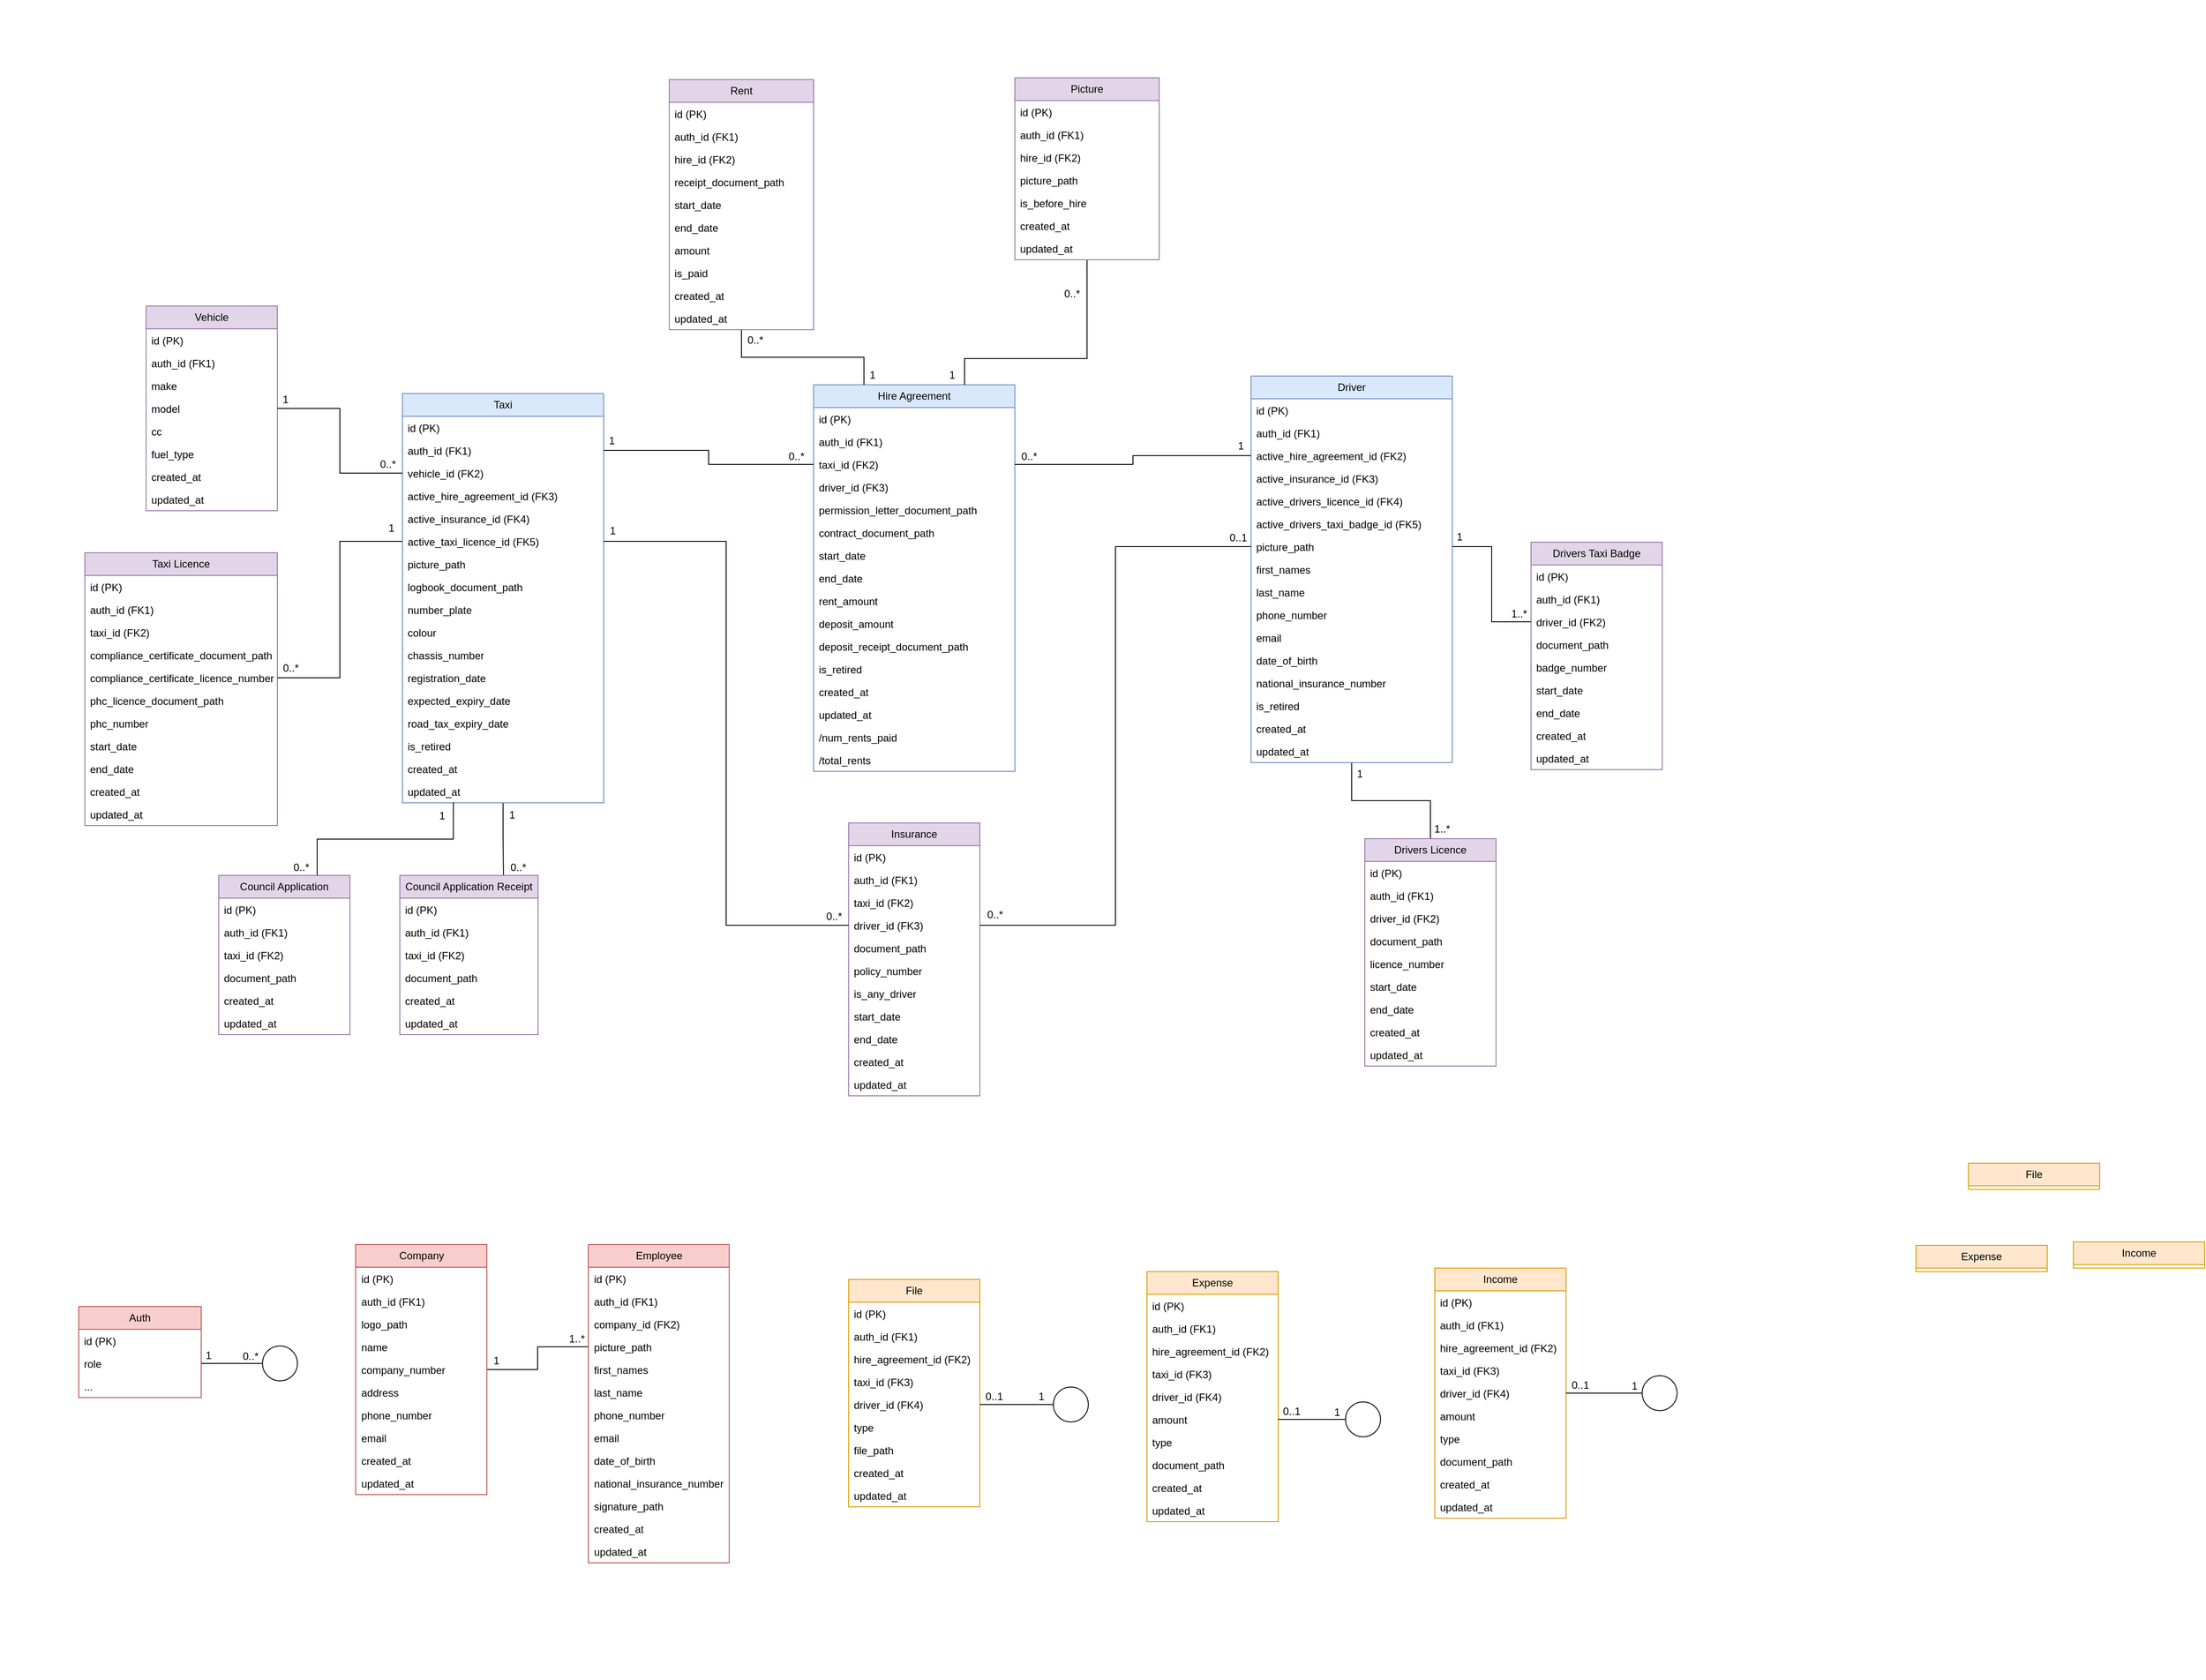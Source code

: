 <mxfile version="22.1.21" type="device">
  <diagram name="Page-1" id="2ca16b54-16f6-2749-3443-fa8db7711227">
    <mxGraphModel dx="3306" dy="2136" grid="1" gridSize="10" guides="1" tooltips="1" connect="1" arrows="1" fold="1" page="1" pageScale="1" pageWidth="1100" pageHeight="850" background="none" math="0" shadow="0">
      <root>
        <mxCell id="0" />
        <mxCell id="1" parent="0" />
        <mxCell id="ieSaVhTmUJWhQZ4gPaFk-350" value="" style="rounded=0;whiteSpace=wrap;html=1;strokeColor=none;" parent="1" vertex="1">
          <mxGeometry x="-490" y="-110" width="1990" height="1920" as="geometry" />
        </mxCell>
        <mxCell id="ieSaVhTmUJWhQZ4gPaFk-332" style="edgeStyle=orthogonalEdgeStyle;rounded=0;orthogonalLoop=1;jettySize=auto;html=1;entryX=0.75;entryY=0;entryDx=0;entryDy=0;endArrow=none;endFill=0;" parent="1" source="ieSaVhTmUJWhQZ4gPaFk-7" target="ieSaVhTmUJWhQZ4gPaFk-198" edge="1">
          <mxGeometry relative="1" as="geometry" />
        </mxCell>
        <mxCell id="ieSaVhTmUJWhQZ4gPaFk-7" value="Taxi" style="swimlane;fontStyle=0;childLayout=stackLayout;horizontal=1;startSize=26;fillColor=#dae8fc;horizontalStack=0;resizeParent=1;resizeParentMax=0;resizeLast=0;collapsible=1;marginBottom=0;whiteSpace=wrap;html=1;strokeColor=#6c8ebf;" parent="1" vertex="1">
          <mxGeometry x="-30" y="340" width="230" height="468" as="geometry" />
        </mxCell>
        <mxCell id="ieSaVhTmUJWhQZ4gPaFk-8" value="id (PK)" style="text;strokeColor=none;fillColor=none;align=left;verticalAlign=top;spacingLeft=4;spacingRight=4;overflow=hidden;rotatable=0;points=[[0,0.5],[1,0.5]];portConstraint=eastwest;whiteSpace=wrap;html=1;" parent="ieSaVhTmUJWhQZ4gPaFk-7" vertex="1">
          <mxGeometry y="26" width="230" height="26" as="geometry" />
        </mxCell>
        <mxCell id="ieSaVhTmUJWhQZ4gPaFk-9" value="auth_id (FK1)" style="text;strokeColor=none;fillColor=none;align=left;verticalAlign=top;spacingLeft=4;spacingRight=4;overflow=hidden;rotatable=0;points=[[0,0.5],[1,0.5]];portConstraint=eastwest;whiteSpace=wrap;html=1;" parent="ieSaVhTmUJWhQZ4gPaFk-7" vertex="1">
          <mxGeometry y="52" width="230" height="26" as="geometry" />
        </mxCell>
        <mxCell id="ieSaVhTmUJWhQZ4gPaFk-12" value="vehicle_id (FK2)" style="text;strokeColor=none;fillColor=none;align=left;verticalAlign=top;spacingLeft=4;spacingRight=4;overflow=hidden;rotatable=0;points=[[0,0.5],[1,0.5]];portConstraint=eastwest;whiteSpace=wrap;html=1;" parent="ieSaVhTmUJWhQZ4gPaFk-7" vertex="1">
          <mxGeometry y="78" width="230" height="26" as="geometry" />
        </mxCell>
        <mxCell id="ieSaVhTmUJWhQZ4gPaFk-151" value="active_hire_agreement_id (FK3)" style="text;strokeColor=none;fillColor=none;align=left;verticalAlign=top;spacingLeft=4;spacingRight=4;overflow=hidden;rotatable=0;points=[[0,0.5],[1,0.5]];portConstraint=eastwest;whiteSpace=wrap;html=1;" parent="ieSaVhTmUJWhQZ4gPaFk-7" vertex="1">
          <mxGeometry y="104" width="230" height="26" as="geometry" />
        </mxCell>
        <mxCell id="ieSaVhTmUJWhQZ4gPaFk-153" value="active_insurance_id (FK4)" style="text;strokeColor=none;fillColor=none;align=left;verticalAlign=top;spacingLeft=4;spacingRight=4;overflow=hidden;rotatable=0;points=[[0,0.5],[1,0.5]];portConstraint=eastwest;whiteSpace=wrap;html=1;" parent="ieSaVhTmUJWhQZ4gPaFk-7" vertex="1">
          <mxGeometry y="130" width="230" height="26" as="geometry" />
        </mxCell>
        <mxCell id="ieSaVhTmUJWhQZ4gPaFk-196" value="active_taxi_licence_id (FK5)" style="text;strokeColor=none;fillColor=none;align=left;verticalAlign=top;spacingLeft=4;spacingRight=4;overflow=hidden;rotatable=0;points=[[0,0.5],[1,0.5]];portConstraint=eastwest;whiteSpace=wrap;html=1;" parent="ieSaVhTmUJWhQZ4gPaFk-7" vertex="1">
          <mxGeometry y="156" width="230" height="26" as="geometry" />
        </mxCell>
        <mxCell id="ieSaVhTmUJWhQZ4gPaFk-18" value="picture_path" style="text;strokeColor=none;fillColor=none;align=left;verticalAlign=top;spacingLeft=4;spacingRight=4;overflow=hidden;rotatable=0;points=[[0,0.5],[1,0.5]];portConstraint=eastwest;whiteSpace=wrap;html=1;" parent="ieSaVhTmUJWhQZ4gPaFk-7" vertex="1">
          <mxGeometry y="182" width="230" height="26" as="geometry" />
        </mxCell>
        <mxCell id="ieSaVhTmUJWhQZ4gPaFk-182" value="logbook_document_path" style="text;strokeColor=none;fillColor=none;align=left;verticalAlign=top;spacingLeft=4;spacingRight=4;overflow=hidden;rotatable=0;points=[[0,0.5],[1,0.5]];portConstraint=eastwest;whiteSpace=wrap;html=1;" parent="ieSaVhTmUJWhQZ4gPaFk-7" vertex="1">
          <mxGeometry y="208" width="230" height="26" as="geometry" />
        </mxCell>
        <mxCell id="ieSaVhTmUJWhQZ4gPaFk-16" value="number_plate" style="text;strokeColor=none;fillColor=none;align=left;verticalAlign=top;spacingLeft=4;spacingRight=4;overflow=hidden;rotatable=0;points=[[0,0.5],[1,0.5]];portConstraint=eastwest;whiteSpace=wrap;html=1;" parent="ieSaVhTmUJWhQZ4gPaFk-7" vertex="1">
          <mxGeometry y="234" width="230" height="26" as="geometry" />
        </mxCell>
        <mxCell id="ieSaVhTmUJWhQZ4gPaFk-15" value="colour" style="text;strokeColor=none;fillColor=none;align=left;verticalAlign=top;spacingLeft=4;spacingRight=4;overflow=hidden;rotatable=0;points=[[0,0.5],[1,0.5]];portConstraint=eastwest;whiteSpace=wrap;html=1;" parent="ieSaVhTmUJWhQZ4gPaFk-7" vertex="1">
          <mxGeometry y="260" width="230" height="26" as="geometry" />
        </mxCell>
        <mxCell id="ieSaVhTmUJWhQZ4gPaFk-185" value="chassis_number" style="text;strokeColor=none;fillColor=none;align=left;verticalAlign=top;spacingLeft=4;spacingRight=4;overflow=hidden;rotatable=0;points=[[0,0.5],[1,0.5]];portConstraint=eastwest;whiteSpace=wrap;html=1;" parent="ieSaVhTmUJWhQZ4gPaFk-7" vertex="1">
          <mxGeometry y="286" width="230" height="26" as="geometry" />
        </mxCell>
        <mxCell id="ieSaVhTmUJWhQZ4gPaFk-19" value="registration_date" style="text;strokeColor=none;fillColor=none;align=left;verticalAlign=top;spacingLeft=4;spacingRight=4;overflow=hidden;rotatable=0;points=[[0,0.5],[1,0.5]];portConstraint=eastwest;whiteSpace=wrap;html=1;" parent="ieSaVhTmUJWhQZ4gPaFk-7" vertex="1">
          <mxGeometry y="312" width="230" height="26" as="geometry" />
        </mxCell>
        <mxCell id="ieSaVhTmUJWhQZ4gPaFk-23" value="expected_expiry_date" style="text;strokeColor=none;fillColor=none;align=left;verticalAlign=top;spacingLeft=4;spacingRight=4;overflow=hidden;rotatable=0;points=[[0,0.5],[1,0.5]];portConstraint=eastwest;whiteSpace=wrap;html=1;" parent="ieSaVhTmUJWhQZ4gPaFk-7" vertex="1">
          <mxGeometry y="338" width="230" height="26" as="geometry" />
        </mxCell>
        <mxCell id="ieSaVhTmUJWhQZ4gPaFk-13" value="road_tax_expiry_date" style="text;strokeColor=none;fillColor=none;align=left;verticalAlign=top;spacingLeft=4;spacingRight=4;overflow=hidden;rotatable=0;points=[[0,0.5],[1,0.5]];portConstraint=eastwest;whiteSpace=wrap;html=1;" parent="ieSaVhTmUJWhQZ4gPaFk-7" vertex="1">
          <mxGeometry y="364" width="230" height="26" as="geometry" />
        </mxCell>
        <mxCell id="ieSaVhTmUJWhQZ4gPaFk-29" value="is_retired" style="text;strokeColor=none;fillColor=none;align=left;verticalAlign=top;spacingLeft=4;spacingRight=4;overflow=hidden;rotatable=0;points=[[0,0.5],[1,0.5]];portConstraint=eastwest;whiteSpace=wrap;html=1;" parent="ieSaVhTmUJWhQZ4gPaFk-7" vertex="1">
          <mxGeometry y="390" width="230" height="26" as="geometry" />
        </mxCell>
        <mxCell id="ieSaVhTmUJWhQZ4gPaFk-330" value="created_at" style="text;strokeColor=none;fillColor=none;align=left;verticalAlign=top;spacingLeft=4;spacingRight=4;overflow=hidden;rotatable=0;points=[[0,0.5],[1,0.5]];portConstraint=eastwest;whiteSpace=wrap;html=1;" parent="ieSaVhTmUJWhQZ4gPaFk-7" vertex="1">
          <mxGeometry y="416" width="230" height="26" as="geometry" />
        </mxCell>
        <mxCell id="ieSaVhTmUJWhQZ4gPaFk-331" value="updated_at" style="text;strokeColor=none;fillColor=none;align=left;verticalAlign=top;spacingLeft=4;spacingRight=4;overflow=hidden;rotatable=0;points=[[0,0.5],[1,0.5]];portConstraint=eastwest;whiteSpace=wrap;html=1;" parent="ieSaVhTmUJWhQZ4gPaFk-7" vertex="1">
          <mxGeometry y="442" width="230" height="26" as="geometry" />
        </mxCell>
        <mxCell id="ieSaVhTmUJWhQZ4gPaFk-34" value="Vehicle" style="swimlane;fontStyle=0;childLayout=stackLayout;horizontal=1;startSize=26;fillColor=#e1d5e7;horizontalStack=0;resizeParent=1;resizeParentMax=0;resizeLast=0;collapsible=1;marginBottom=0;whiteSpace=wrap;html=1;strokeColor=#9673a6;" parent="1" vertex="1">
          <mxGeometry x="-323" y="240" width="150" height="234" as="geometry" />
        </mxCell>
        <mxCell id="ieSaVhTmUJWhQZ4gPaFk-35" value="id (PK)" style="text;strokeColor=none;fillColor=none;align=left;verticalAlign=top;spacingLeft=4;spacingRight=4;overflow=hidden;rotatable=0;points=[[0,0.5],[1,0.5]];portConstraint=eastwest;whiteSpace=wrap;html=1;" parent="ieSaVhTmUJWhQZ4gPaFk-34" vertex="1">
          <mxGeometry y="26" width="150" height="26" as="geometry" />
        </mxCell>
        <mxCell id="pYb70pr2nNZHTWrV6Yes-2" value="auth_id (FK1)" style="text;strokeColor=none;fillColor=none;align=left;verticalAlign=top;spacingLeft=4;spacingRight=4;overflow=hidden;rotatable=0;points=[[0,0.5],[1,0.5]];portConstraint=eastwest;whiteSpace=wrap;html=1;" parent="ieSaVhTmUJWhQZ4gPaFk-34" vertex="1">
          <mxGeometry y="52" width="150" height="26" as="geometry" />
        </mxCell>
        <mxCell id="ieSaVhTmUJWhQZ4gPaFk-39" value="make" style="text;strokeColor=none;fillColor=none;align=left;verticalAlign=top;spacingLeft=4;spacingRight=4;overflow=hidden;rotatable=0;points=[[0,0.5],[1,0.5]];portConstraint=eastwest;whiteSpace=wrap;html=1;" parent="ieSaVhTmUJWhQZ4gPaFk-34" vertex="1">
          <mxGeometry y="78" width="150" height="26" as="geometry" />
        </mxCell>
        <mxCell id="ieSaVhTmUJWhQZ4gPaFk-40" value="model" style="text;strokeColor=none;fillColor=none;align=left;verticalAlign=top;spacingLeft=4;spacingRight=4;overflow=hidden;rotatable=0;points=[[0,0.5],[1,0.5]];portConstraint=eastwest;whiteSpace=wrap;html=1;" parent="ieSaVhTmUJWhQZ4gPaFk-34" vertex="1">
          <mxGeometry y="104" width="150" height="26" as="geometry" />
        </mxCell>
        <mxCell id="ieSaVhTmUJWhQZ4gPaFk-43" value="cc" style="text;strokeColor=none;fillColor=none;align=left;verticalAlign=top;spacingLeft=4;spacingRight=4;overflow=hidden;rotatable=0;points=[[0,0.5],[1,0.5]];portConstraint=eastwest;whiteSpace=wrap;html=1;" parent="ieSaVhTmUJWhQZ4gPaFk-34" vertex="1">
          <mxGeometry y="130" width="150" height="26" as="geometry" />
        </mxCell>
        <mxCell id="ieSaVhTmUJWhQZ4gPaFk-46" value="fuel_type" style="text;strokeColor=none;fillColor=none;align=left;verticalAlign=top;spacingLeft=4;spacingRight=4;overflow=hidden;rotatable=0;points=[[0,0.5],[1,0.5]];portConstraint=eastwest;whiteSpace=wrap;html=1;" parent="ieSaVhTmUJWhQZ4gPaFk-34" vertex="1">
          <mxGeometry y="156" width="150" height="26" as="geometry" />
        </mxCell>
        <mxCell id="pYb70pr2nNZHTWrV6Yes-3" value="created_at" style="text;strokeColor=none;fillColor=none;align=left;verticalAlign=top;spacingLeft=4;spacingRight=4;overflow=hidden;rotatable=0;points=[[0,0.5],[1,0.5]];portConstraint=eastwest;whiteSpace=wrap;html=1;" parent="ieSaVhTmUJWhQZ4gPaFk-34" vertex="1">
          <mxGeometry y="182" width="150" height="26" as="geometry" />
        </mxCell>
        <mxCell id="pYb70pr2nNZHTWrV6Yes-4" value="updated_at" style="text;strokeColor=none;fillColor=none;align=left;verticalAlign=top;spacingLeft=4;spacingRight=4;overflow=hidden;rotatable=0;points=[[0,0.5],[1,0.5]];portConstraint=eastwest;whiteSpace=wrap;html=1;" parent="ieSaVhTmUJWhQZ4gPaFk-34" vertex="1">
          <mxGeometry y="208" width="150" height="26" as="geometry" />
        </mxCell>
        <mxCell id="ieSaVhTmUJWhQZ4gPaFk-60" value="Auth" style="swimlane;fontStyle=0;childLayout=stackLayout;horizontal=1;startSize=26;fillColor=#f8cecc;horizontalStack=0;resizeParent=1;resizeParentMax=0;resizeLast=0;collapsible=1;marginBottom=0;whiteSpace=wrap;html=1;strokeColor=#b85450;" parent="1" vertex="1">
          <mxGeometry x="-400" y="1384" width="140" height="104" as="geometry" />
        </mxCell>
        <mxCell id="ieSaVhTmUJWhQZ4gPaFk-61" value="id (PK)" style="text;strokeColor=none;fillColor=none;align=left;verticalAlign=top;spacingLeft=4;spacingRight=4;overflow=hidden;rotatable=0;points=[[0,0.5],[1,0.5]];portConstraint=eastwest;whiteSpace=wrap;html=1;" parent="ieSaVhTmUJWhQZ4gPaFk-60" vertex="1">
          <mxGeometry y="26" width="140" height="26" as="geometry" />
        </mxCell>
        <mxCell id="ieSaVhTmUJWhQZ4gPaFk-62" value="role" style="text;strokeColor=none;fillColor=none;align=left;verticalAlign=top;spacingLeft=4;spacingRight=4;overflow=hidden;rotatable=0;points=[[0,0.5],[1,0.5]];portConstraint=eastwest;whiteSpace=wrap;html=1;" parent="ieSaVhTmUJWhQZ4gPaFk-60" vertex="1">
          <mxGeometry y="52" width="140" height="26" as="geometry" />
        </mxCell>
        <mxCell id="ieSaVhTmUJWhQZ4gPaFk-63" value="..." style="text;strokeColor=none;fillColor=none;align=left;verticalAlign=top;spacingLeft=4;spacingRight=4;overflow=hidden;rotatable=0;points=[[0,0.5],[1,0.5]];portConstraint=eastwest;whiteSpace=wrap;html=1;" parent="ieSaVhTmUJWhQZ4gPaFk-60" vertex="1">
          <mxGeometry y="78" width="140" height="26" as="geometry" />
        </mxCell>
        <mxCell id="ieSaVhTmUJWhQZ4gPaFk-66" value="Hire Agreement" style="swimlane;fontStyle=0;childLayout=stackLayout;horizontal=1;startSize=26;fillColor=#dae8fc;horizontalStack=0;resizeParent=1;resizeParentMax=0;resizeLast=0;collapsible=1;marginBottom=0;whiteSpace=wrap;html=1;strokeColor=#6c8ebf;" parent="1" vertex="1">
          <mxGeometry x="440" y="330" width="230" height="442" as="geometry" />
        </mxCell>
        <mxCell id="ieSaVhTmUJWhQZ4gPaFk-67" value="id (PK)" style="text;strokeColor=none;fillColor=none;align=left;verticalAlign=top;spacingLeft=4;spacingRight=4;overflow=hidden;rotatable=0;points=[[0,0.5],[1,0.5]];portConstraint=eastwest;whiteSpace=wrap;html=1;" parent="ieSaVhTmUJWhQZ4gPaFk-66" vertex="1">
          <mxGeometry y="26" width="230" height="26" as="geometry" />
        </mxCell>
        <mxCell id="ieSaVhTmUJWhQZ4gPaFk-68" value="auth_id (FK1)" style="text;strokeColor=none;fillColor=none;align=left;verticalAlign=top;spacingLeft=4;spacingRight=4;overflow=hidden;rotatable=0;points=[[0,0.5],[1,0.5]];portConstraint=eastwest;whiteSpace=wrap;html=1;" parent="ieSaVhTmUJWhQZ4gPaFk-66" vertex="1">
          <mxGeometry y="52" width="230" height="26" as="geometry" />
        </mxCell>
        <mxCell id="ieSaVhTmUJWhQZ4gPaFk-69" value="taxi_id (FK2)" style="text;strokeColor=none;fillColor=none;align=left;verticalAlign=top;spacingLeft=4;spacingRight=4;overflow=hidden;rotatable=0;points=[[0,0.5],[1,0.5]];portConstraint=eastwest;whiteSpace=wrap;html=1;" parent="ieSaVhTmUJWhQZ4gPaFk-66" vertex="1">
          <mxGeometry y="78" width="230" height="26" as="geometry" />
        </mxCell>
        <mxCell id="ieSaVhTmUJWhQZ4gPaFk-70" value="driver_id (FK3)" style="text;strokeColor=none;fillColor=none;align=left;verticalAlign=top;spacingLeft=4;spacingRight=4;overflow=hidden;rotatable=0;points=[[0,0.5],[1,0.5]];portConstraint=eastwest;whiteSpace=wrap;html=1;" parent="ieSaVhTmUJWhQZ4gPaFk-66" vertex="1">
          <mxGeometry y="104" width="230" height="26" as="geometry" />
        </mxCell>
        <mxCell id="ieSaVhTmUJWhQZ4gPaFk-290" value="permission_letter_document_path" style="text;strokeColor=none;fillColor=none;align=left;verticalAlign=top;spacingLeft=4;spacingRight=4;overflow=hidden;rotatable=0;points=[[0,0.5],[1,0.5]];portConstraint=eastwest;whiteSpace=wrap;html=1;" parent="ieSaVhTmUJWhQZ4gPaFk-66" vertex="1">
          <mxGeometry y="130" width="230" height="26" as="geometry" />
        </mxCell>
        <mxCell id="ieSaVhTmUJWhQZ4gPaFk-291" value="contract_document_path" style="text;strokeColor=none;fillColor=none;align=left;verticalAlign=top;spacingLeft=4;spacingRight=4;overflow=hidden;rotatable=0;points=[[0,0.5],[1,0.5]];portConstraint=eastwest;whiteSpace=wrap;html=1;" parent="ieSaVhTmUJWhQZ4gPaFk-66" vertex="1">
          <mxGeometry y="156" width="230" height="26" as="geometry" />
        </mxCell>
        <mxCell id="ieSaVhTmUJWhQZ4gPaFk-71" value="start_date" style="text;strokeColor=none;fillColor=none;align=left;verticalAlign=top;spacingLeft=4;spacingRight=4;overflow=hidden;rotatable=0;points=[[0,0.5],[1,0.5]];portConstraint=eastwest;whiteSpace=wrap;html=1;" parent="ieSaVhTmUJWhQZ4gPaFk-66" vertex="1">
          <mxGeometry y="182" width="230" height="26" as="geometry" />
        </mxCell>
        <mxCell id="ieSaVhTmUJWhQZ4gPaFk-72" value="end_date" style="text;strokeColor=none;fillColor=none;align=left;verticalAlign=top;spacingLeft=4;spacingRight=4;overflow=hidden;rotatable=0;points=[[0,0.5],[1,0.5]];portConstraint=eastwest;whiteSpace=wrap;html=1;" parent="ieSaVhTmUJWhQZ4gPaFk-66" vertex="1">
          <mxGeometry y="208" width="230" height="26" as="geometry" />
        </mxCell>
        <mxCell id="ieSaVhTmUJWhQZ4gPaFk-73" value="rent_amount" style="text;strokeColor=none;fillColor=none;align=left;verticalAlign=top;spacingLeft=4;spacingRight=4;overflow=hidden;rotatable=0;points=[[0,0.5],[1,0.5]];portConstraint=eastwest;whiteSpace=wrap;html=1;" parent="ieSaVhTmUJWhQZ4gPaFk-66" vertex="1">
          <mxGeometry y="234" width="230" height="26" as="geometry" />
        </mxCell>
        <mxCell id="ieSaVhTmUJWhQZ4gPaFk-74" value="deposit_amount" style="text;strokeColor=none;fillColor=none;align=left;verticalAlign=top;spacingLeft=4;spacingRight=4;overflow=hidden;rotatable=0;points=[[0,0.5],[1,0.5]];portConstraint=eastwest;whiteSpace=wrap;html=1;" parent="ieSaVhTmUJWhQZ4gPaFk-66" vertex="1">
          <mxGeometry y="260" width="230" height="26" as="geometry" />
        </mxCell>
        <mxCell id="ieSaVhTmUJWhQZ4gPaFk-292" value="deposit_receipt_document_path" style="text;strokeColor=none;fillColor=none;align=left;verticalAlign=top;spacingLeft=4;spacingRight=4;overflow=hidden;rotatable=0;points=[[0,0.5],[1,0.5]];portConstraint=eastwest;whiteSpace=wrap;html=1;" parent="ieSaVhTmUJWhQZ4gPaFk-66" vertex="1">
          <mxGeometry y="286" width="230" height="26" as="geometry" />
        </mxCell>
        <mxCell id="ieSaVhTmUJWhQZ4gPaFk-155" value="is_retired" style="text;strokeColor=none;fillColor=none;align=left;verticalAlign=top;spacingLeft=4;spacingRight=4;overflow=hidden;rotatable=0;points=[[0,0.5],[1,0.5]];portConstraint=eastwest;whiteSpace=wrap;html=1;" parent="ieSaVhTmUJWhQZ4gPaFk-66" vertex="1">
          <mxGeometry y="312" width="230" height="26" as="geometry" />
        </mxCell>
        <mxCell id="ieSaVhTmUJWhQZ4gPaFk-328" value="created_at" style="text;strokeColor=none;fillColor=none;align=left;verticalAlign=top;spacingLeft=4;spacingRight=4;overflow=hidden;rotatable=0;points=[[0,0.5],[1,0.5]];portConstraint=eastwest;whiteSpace=wrap;html=1;" parent="ieSaVhTmUJWhQZ4gPaFk-66" vertex="1">
          <mxGeometry y="338" width="230" height="26" as="geometry" />
        </mxCell>
        <mxCell id="ieSaVhTmUJWhQZ4gPaFk-329" value="updated_at" style="text;strokeColor=none;fillColor=none;align=left;verticalAlign=top;spacingLeft=4;spacingRight=4;overflow=hidden;rotatable=0;points=[[0,0.5],[1,0.5]];portConstraint=eastwest;whiteSpace=wrap;html=1;" parent="ieSaVhTmUJWhQZ4gPaFk-66" vertex="1">
          <mxGeometry y="364" width="230" height="26" as="geometry" />
        </mxCell>
        <mxCell id="ieSaVhTmUJWhQZ4gPaFk-137" value="/num_rents_paid" style="text;strokeColor=none;fillColor=none;align=left;verticalAlign=top;spacingLeft=4;spacingRight=4;overflow=hidden;rotatable=0;points=[[0,0.5],[1,0.5]];portConstraint=eastwest;whiteSpace=wrap;html=1;" parent="ieSaVhTmUJWhQZ4gPaFk-66" vertex="1">
          <mxGeometry y="390" width="230" height="26" as="geometry" />
        </mxCell>
        <mxCell id="ieSaVhTmUJWhQZ4gPaFk-138" value="/total_rents" style="text;strokeColor=none;fillColor=none;align=left;verticalAlign=top;spacingLeft=4;spacingRight=4;overflow=hidden;rotatable=0;points=[[0,0.5],[1,0.5]];portConstraint=eastwest;whiteSpace=wrap;html=1;" parent="ieSaVhTmUJWhQZ4gPaFk-66" vertex="1">
          <mxGeometry y="416" width="230" height="26" as="geometry" />
        </mxCell>
        <mxCell id="ieSaVhTmUJWhQZ4gPaFk-221" style="edgeStyle=orthogonalEdgeStyle;rounded=0;orthogonalLoop=1;jettySize=auto;html=1;entryX=0.5;entryY=0;entryDx=0;entryDy=0;endArrow=none;endFill=0;" parent="1" source="ieSaVhTmUJWhQZ4gPaFk-89" target="ieSaVhTmUJWhQZ4gPaFk-156" edge="1">
          <mxGeometry relative="1" as="geometry" />
        </mxCell>
        <mxCell id="ieSaVhTmUJWhQZ4gPaFk-89" value="Driver" style="swimlane;fontStyle=0;childLayout=stackLayout;horizontal=1;startSize=26;fillColor=#dae8fc;horizontalStack=0;resizeParent=1;resizeParentMax=0;resizeLast=0;collapsible=1;marginBottom=0;whiteSpace=wrap;html=1;strokeColor=#6c8ebf;" parent="1" vertex="1">
          <mxGeometry x="940" y="320" width="230" height="442" as="geometry" />
        </mxCell>
        <mxCell id="ieSaVhTmUJWhQZ4gPaFk-90" value="id (PK)" style="text;strokeColor=none;fillColor=none;align=left;verticalAlign=top;spacingLeft=4;spacingRight=4;overflow=hidden;rotatable=0;points=[[0,0.5],[1,0.5]];portConstraint=eastwest;whiteSpace=wrap;html=1;" parent="ieSaVhTmUJWhQZ4gPaFk-89" vertex="1">
          <mxGeometry y="26" width="230" height="26" as="geometry" />
        </mxCell>
        <mxCell id="ieSaVhTmUJWhQZ4gPaFk-91" value="auth_id (FK1)" style="text;strokeColor=none;fillColor=none;align=left;verticalAlign=top;spacingLeft=4;spacingRight=4;overflow=hidden;rotatable=0;points=[[0,0.5],[1,0.5]];portConstraint=eastwest;whiteSpace=wrap;html=1;" parent="ieSaVhTmUJWhQZ4gPaFk-89" vertex="1">
          <mxGeometry y="52" width="230" height="26" as="geometry" />
        </mxCell>
        <mxCell id="ieSaVhTmUJWhQZ4gPaFk-152" value="active_hire_agreement_id (FK2)" style="text;strokeColor=none;fillColor=none;align=left;verticalAlign=top;spacingLeft=4;spacingRight=4;overflow=hidden;rotatable=0;points=[[0,0.5],[1,0.5]];portConstraint=eastwest;whiteSpace=wrap;html=1;" parent="ieSaVhTmUJWhQZ4gPaFk-89" vertex="1">
          <mxGeometry y="78" width="230" height="26" as="geometry" />
        </mxCell>
        <mxCell id="ieSaVhTmUJWhQZ4gPaFk-154" value="active_insurance_id (FK3)" style="text;strokeColor=none;fillColor=none;align=left;verticalAlign=top;spacingLeft=4;spacingRight=4;overflow=hidden;rotatable=0;points=[[0,0.5],[1,0.5]];portConstraint=eastwest;whiteSpace=wrap;html=1;" parent="ieSaVhTmUJWhQZ4gPaFk-89" vertex="1">
          <mxGeometry y="104" width="230" height="26" as="geometry" />
        </mxCell>
        <mxCell id="ieSaVhTmUJWhQZ4gPaFk-103" value="active_drivers_licence_id (FK4)" style="text;strokeColor=none;fillColor=none;align=left;verticalAlign=top;spacingLeft=4;spacingRight=4;overflow=hidden;rotatable=0;points=[[0,0.5],[1,0.5]];portConstraint=eastwest;whiteSpace=wrap;html=1;" parent="ieSaVhTmUJWhQZ4gPaFk-89" vertex="1">
          <mxGeometry y="130" width="230" height="26" as="geometry" />
        </mxCell>
        <mxCell id="ieSaVhTmUJWhQZ4gPaFk-104" value="active_drivers_taxi_badge_id (FK5)" style="text;strokeColor=none;fillColor=none;align=left;verticalAlign=top;spacingLeft=4;spacingRight=4;overflow=hidden;rotatable=0;points=[[0,0.5],[1,0.5]];portConstraint=eastwest;whiteSpace=wrap;html=1;" parent="ieSaVhTmUJWhQZ4gPaFk-89" vertex="1">
          <mxGeometry y="156" width="230" height="26" as="geometry" />
        </mxCell>
        <mxCell id="ieSaVhTmUJWhQZ4gPaFk-94" value="picture_path" style="text;strokeColor=none;fillColor=none;align=left;verticalAlign=top;spacingLeft=4;spacingRight=4;overflow=hidden;rotatable=0;points=[[0,0.5],[1,0.5]];portConstraint=eastwest;whiteSpace=wrap;html=1;" parent="ieSaVhTmUJWhQZ4gPaFk-89" vertex="1">
          <mxGeometry y="182" width="230" height="26" as="geometry" />
        </mxCell>
        <mxCell id="ieSaVhTmUJWhQZ4gPaFk-95" value="first_names" style="text;strokeColor=none;fillColor=none;align=left;verticalAlign=top;spacingLeft=4;spacingRight=4;overflow=hidden;rotatable=0;points=[[0,0.5],[1,0.5]];portConstraint=eastwest;whiteSpace=wrap;html=1;" parent="ieSaVhTmUJWhQZ4gPaFk-89" vertex="1">
          <mxGeometry y="208" width="230" height="26" as="geometry" />
        </mxCell>
        <mxCell id="ieSaVhTmUJWhQZ4gPaFk-281" value="last_name" style="text;strokeColor=none;fillColor=none;align=left;verticalAlign=top;spacingLeft=4;spacingRight=4;overflow=hidden;rotatable=0;points=[[0,0.5],[1,0.5]];portConstraint=eastwest;whiteSpace=wrap;html=1;" parent="ieSaVhTmUJWhQZ4gPaFk-89" vertex="1">
          <mxGeometry y="234" width="230" height="26" as="geometry" />
        </mxCell>
        <mxCell id="ieSaVhTmUJWhQZ4gPaFk-96" value="phone_number" style="text;strokeColor=none;fillColor=none;align=left;verticalAlign=top;spacingLeft=4;spacingRight=4;overflow=hidden;rotatable=0;points=[[0,0.5],[1,0.5]];portConstraint=eastwest;whiteSpace=wrap;html=1;" parent="ieSaVhTmUJWhQZ4gPaFk-89" vertex="1">
          <mxGeometry y="260" width="230" height="26" as="geometry" />
        </mxCell>
        <mxCell id="ieSaVhTmUJWhQZ4gPaFk-97" value="email" style="text;strokeColor=none;fillColor=none;align=left;verticalAlign=top;spacingLeft=4;spacingRight=4;overflow=hidden;rotatable=0;points=[[0,0.5],[1,0.5]];portConstraint=eastwest;whiteSpace=wrap;html=1;" parent="ieSaVhTmUJWhQZ4gPaFk-89" vertex="1">
          <mxGeometry y="286" width="230" height="26" as="geometry" />
        </mxCell>
        <mxCell id="ieSaVhTmUJWhQZ4gPaFk-98" value="date_of_birth" style="text;strokeColor=none;fillColor=none;align=left;verticalAlign=top;spacingLeft=4;spacingRight=4;overflow=hidden;rotatable=0;points=[[0,0.5],[1,0.5]];portConstraint=eastwest;whiteSpace=wrap;html=1;" parent="ieSaVhTmUJWhQZ4gPaFk-89" vertex="1">
          <mxGeometry y="312" width="230" height="26" as="geometry" />
        </mxCell>
        <mxCell id="ieSaVhTmUJWhQZ4gPaFk-105" value="national_insurance_number" style="text;strokeColor=none;fillColor=none;align=left;verticalAlign=top;spacingLeft=4;spacingRight=4;overflow=hidden;rotatable=0;points=[[0,0.5],[1,0.5]];portConstraint=eastwest;whiteSpace=wrap;html=1;" parent="ieSaVhTmUJWhQZ4gPaFk-89" vertex="1">
          <mxGeometry y="338" width="230" height="26" as="geometry" />
        </mxCell>
        <mxCell id="pYb70pr2nNZHTWrV6Yes-5" value="is_retired" style="text;strokeColor=none;fillColor=none;align=left;verticalAlign=top;spacingLeft=4;spacingRight=4;overflow=hidden;rotatable=0;points=[[0,0.5],[1,0.5]];portConstraint=eastwest;whiteSpace=wrap;html=1;" parent="ieSaVhTmUJWhQZ4gPaFk-89" vertex="1">
          <mxGeometry y="364" width="230" height="26" as="geometry" />
        </mxCell>
        <mxCell id="ieSaVhTmUJWhQZ4gPaFk-326" value="created_at" style="text;strokeColor=none;fillColor=none;align=left;verticalAlign=top;spacingLeft=4;spacingRight=4;overflow=hidden;rotatable=0;points=[[0,0.5],[1,0.5]];portConstraint=eastwest;whiteSpace=wrap;html=1;" parent="ieSaVhTmUJWhQZ4gPaFk-89" vertex="1">
          <mxGeometry y="390" width="230" height="26" as="geometry" />
        </mxCell>
        <mxCell id="ieSaVhTmUJWhQZ4gPaFk-327" value="updated_at" style="text;strokeColor=none;fillColor=none;align=left;verticalAlign=top;spacingLeft=4;spacingRight=4;overflow=hidden;rotatable=0;points=[[0,0.5],[1,0.5]];portConstraint=eastwest;whiteSpace=wrap;html=1;" parent="ieSaVhTmUJWhQZ4gPaFk-89" vertex="1">
          <mxGeometry y="416" width="230" height="26" as="geometry" />
        </mxCell>
        <mxCell id="ieSaVhTmUJWhQZ4gPaFk-112" value="Insurance" style="swimlane;fontStyle=0;childLayout=stackLayout;horizontal=1;startSize=26;fillColor=#e1d5e7;horizontalStack=0;resizeParent=1;resizeParentMax=0;resizeLast=0;collapsible=1;marginBottom=0;whiteSpace=wrap;html=1;strokeColor=#9673a6;" parent="1" vertex="1">
          <mxGeometry x="480" y="831" width="150" height="312" as="geometry" />
        </mxCell>
        <mxCell id="ieSaVhTmUJWhQZ4gPaFk-113" value="id (PK)" style="text;strokeColor=none;fillColor=none;align=left;verticalAlign=top;spacingLeft=4;spacingRight=4;overflow=hidden;rotatable=0;points=[[0,0.5],[1,0.5]];portConstraint=eastwest;whiteSpace=wrap;html=1;" parent="ieSaVhTmUJWhQZ4gPaFk-112" vertex="1">
          <mxGeometry y="26" width="150" height="26" as="geometry" />
        </mxCell>
        <mxCell id="ieSaVhTmUJWhQZ4gPaFk-116" value="auth_id (FK1)" style="text;strokeColor=none;fillColor=none;align=left;verticalAlign=top;spacingLeft=4;spacingRight=4;overflow=hidden;rotatable=0;points=[[0,0.5],[1,0.5]];portConstraint=eastwest;whiteSpace=wrap;html=1;" parent="ieSaVhTmUJWhQZ4gPaFk-112" vertex="1">
          <mxGeometry y="52" width="150" height="26" as="geometry" />
        </mxCell>
        <mxCell id="ieSaVhTmUJWhQZ4gPaFk-120" value="taxi_id (FK2)" style="text;strokeColor=none;fillColor=none;align=left;verticalAlign=top;spacingLeft=4;spacingRight=4;overflow=hidden;rotatable=0;points=[[0,0.5],[1,0.5]];portConstraint=eastwest;whiteSpace=wrap;html=1;" parent="ieSaVhTmUJWhQZ4gPaFk-112" vertex="1">
          <mxGeometry y="78" width="150" height="26" as="geometry" />
        </mxCell>
        <mxCell id="ieSaVhTmUJWhQZ4gPaFk-114" value="driver_id (FK3)" style="text;strokeColor=none;fillColor=none;align=left;verticalAlign=top;spacingLeft=4;spacingRight=4;overflow=hidden;rotatable=0;points=[[0,0.5],[1,0.5]];portConstraint=eastwest;whiteSpace=wrap;html=1;" parent="ieSaVhTmUJWhQZ4gPaFk-112" vertex="1">
          <mxGeometry y="104" width="150" height="26" as="geometry" />
        </mxCell>
        <mxCell id="ieSaVhTmUJWhQZ4gPaFk-136" value="document_path" style="text;strokeColor=none;fillColor=none;align=left;verticalAlign=top;spacingLeft=4;spacingRight=4;overflow=hidden;rotatable=0;points=[[0,0.5],[1,0.5]];portConstraint=eastwest;whiteSpace=wrap;html=1;" parent="ieSaVhTmUJWhQZ4gPaFk-112" vertex="1">
          <mxGeometry y="130" width="150" height="26" as="geometry" />
        </mxCell>
        <mxCell id="ieSaVhTmUJWhQZ4gPaFk-119" value="policy_number" style="text;strokeColor=none;fillColor=none;align=left;verticalAlign=top;spacingLeft=4;spacingRight=4;overflow=hidden;rotatable=0;points=[[0,0.5],[1,0.5]];portConstraint=eastwest;whiteSpace=wrap;html=1;" parent="ieSaVhTmUJWhQZ4gPaFk-112" vertex="1">
          <mxGeometry y="156" width="150" height="26" as="geometry" />
        </mxCell>
        <mxCell id="ieSaVhTmUJWhQZ4gPaFk-115" value="is_any_driver" style="text;strokeColor=none;fillColor=none;align=left;verticalAlign=top;spacingLeft=4;spacingRight=4;overflow=hidden;rotatable=0;points=[[0,0.5],[1,0.5]];portConstraint=eastwest;whiteSpace=wrap;html=1;" parent="ieSaVhTmUJWhQZ4gPaFk-112" vertex="1">
          <mxGeometry y="182" width="150" height="26" as="geometry" />
        </mxCell>
        <mxCell id="ieSaVhTmUJWhQZ4gPaFk-118" value="start_date" style="text;strokeColor=none;fillColor=none;align=left;verticalAlign=top;spacingLeft=4;spacingRight=4;overflow=hidden;rotatable=0;points=[[0,0.5],[1,0.5]];portConstraint=eastwest;whiteSpace=wrap;html=1;" parent="ieSaVhTmUJWhQZ4gPaFk-112" vertex="1">
          <mxGeometry y="208" width="150" height="26" as="geometry" />
        </mxCell>
        <mxCell id="ieSaVhTmUJWhQZ4gPaFk-117" value="end_date" style="text;strokeColor=none;fillColor=none;align=left;verticalAlign=top;spacingLeft=4;spacingRight=4;overflow=hidden;rotatable=0;points=[[0,0.5],[1,0.5]];portConstraint=eastwest;whiteSpace=wrap;html=1;" parent="ieSaVhTmUJWhQZ4gPaFk-112" vertex="1">
          <mxGeometry y="234" width="150" height="26" as="geometry" />
        </mxCell>
        <mxCell id="ieSaVhTmUJWhQZ4gPaFk-322" value="created_at" style="text;strokeColor=none;fillColor=none;align=left;verticalAlign=top;spacingLeft=4;spacingRight=4;overflow=hidden;rotatable=0;points=[[0,0.5],[1,0.5]];portConstraint=eastwest;whiteSpace=wrap;html=1;" parent="ieSaVhTmUJWhQZ4gPaFk-112" vertex="1">
          <mxGeometry y="260" width="150" height="26" as="geometry" />
        </mxCell>
        <mxCell id="ieSaVhTmUJWhQZ4gPaFk-323" value="updated_at" style="text;strokeColor=none;fillColor=none;align=left;verticalAlign=top;spacingLeft=4;spacingRight=4;overflow=hidden;rotatable=0;points=[[0,0.5],[1,0.5]];portConstraint=eastwest;whiteSpace=wrap;html=1;" parent="ieSaVhTmUJWhQZ4gPaFk-112" vertex="1">
          <mxGeometry y="286" width="150" height="26" as="geometry" />
        </mxCell>
        <mxCell id="ieSaVhTmUJWhQZ4gPaFk-219" style="edgeStyle=orthogonalEdgeStyle;rounded=0;orthogonalLoop=1;jettySize=auto;html=1;entryX=0.25;entryY=0;entryDx=0;entryDy=0;endArrow=none;endFill=0;" parent="1" source="ieSaVhTmUJWhQZ4gPaFk-125" target="ieSaVhTmUJWhQZ4gPaFk-66" edge="1">
          <mxGeometry relative="1" as="geometry" />
        </mxCell>
        <mxCell id="ieSaVhTmUJWhQZ4gPaFk-125" value="Rent" style="swimlane;fontStyle=0;childLayout=stackLayout;horizontal=1;startSize=26;fillColor=#e1d5e7;horizontalStack=0;resizeParent=1;resizeParentMax=0;resizeLast=0;collapsible=1;marginBottom=0;whiteSpace=wrap;html=1;strokeColor=#9673a6;" parent="1" vertex="1">
          <mxGeometry x="275" y="-19" width="165" height="286" as="geometry" />
        </mxCell>
        <mxCell id="ieSaVhTmUJWhQZ4gPaFk-126" value="id (PK)" style="text;strokeColor=none;fillColor=none;align=left;verticalAlign=top;spacingLeft=4;spacingRight=4;overflow=hidden;rotatable=0;points=[[0,0.5],[1,0.5]];portConstraint=eastwest;whiteSpace=wrap;html=1;" parent="ieSaVhTmUJWhQZ4gPaFk-125" vertex="1">
          <mxGeometry y="26" width="165" height="26" as="geometry" />
        </mxCell>
        <mxCell id="ieSaVhTmUJWhQZ4gPaFk-127" value="auth_id (FK1)" style="text;strokeColor=none;fillColor=none;align=left;verticalAlign=top;spacingLeft=4;spacingRight=4;overflow=hidden;rotatable=0;points=[[0,0.5],[1,0.5]];portConstraint=eastwest;whiteSpace=wrap;html=1;" parent="ieSaVhTmUJWhQZ4gPaFk-125" vertex="1">
          <mxGeometry y="52" width="165" height="26" as="geometry" />
        </mxCell>
        <mxCell id="ieSaVhTmUJWhQZ4gPaFk-128" value="hire_id (FK2)" style="text;strokeColor=none;fillColor=none;align=left;verticalAlign=top;spacingLeft=4;spacingRight=4;overflow=hidden;rotatable=0;points=[[0,0.5],[1,0.5]];portConstraint=eastwest;whiteSpace=wrap;html=1;" parent="ieSaVhTmUJWhQZ4gPaFk-125" vertex="1">
          <mxGeometry y="78" width="165" height="26" as="geometry" />
        </mxCell>
        <mxCell id="ieSaVhTmUJWhQZ4gPaFk-293" value="receipt_document_path" style="text;strokeColor=none;fillColor=none;align=left;verticalAlign=top;spacingLeft=4;spacingRight=4;overflow=hidden;rotatable=0;points=[[0,0.5],[1,0.5]];portConstraint=eastwest;whiteSpace=wrap;html=1;" parent="ieSaVhTmUJWhQZ4gPaFk-125" vertex="1">
          <mxGeometry y="104" width="165" height="26" as="geometry" />
        </mxCell>
        <mxCell id="ieSaVhTmUJWhQZ4gPaFk-129" value="start_date" style="text;strokeColor=none;fillColor=none;align=left;verticalAlign=top;spacingLeft=4;spacingRight=4;overflow=hidden;rotatable=0;points=[[0,0.5],[1,0.5]];portConstraint=eastwest;whiteSpace=wrap;html=1;" parent="ieSaVhTmUJWhQZ4gPaFk-125" vertex="1">
          <mxGeometry y="130" width="165" height="26" as="geometry" />
        </mxCell>
        <mxCell id="ieSaVhTmUJWhQZ4gPaFk-130" value="end_date" style="text;strokeColor=none;fillColor=none;align=left;verticalAlign=top;spacingLeft=4;spacingRight=4;overflow=hidden;rotatable=0;points=[[0,0.5],[1,0.5]];portConstraint=eastwest;whiteSpace=wrap;html=1;" parent="ieSaVhTmUJWhQZ4gPaFk-125" vertex="1">
          <mxGeometry y="156" width="165" height="26" as="geometry" />
        </mxCell>
        <mxCell id="ieSaVhTmUJWhQZ4gPaFk-134" value="amount" style="text;strokeColor=none;fillColor=none;align=left;verticalAlign=top;spacingLeft=4;spacingRight=4;overflow=hidden;rotatable=0;points=[[0,0.5],[1,0.5]];portConstraint=eastwest;whiteSpace=wrap;html=1;" parent="ieSaVhTmUJWhQZ4gPaFk-125" vertex="1">
          <mxGeometry y="182" width="165" height="26" as="geometry" />
        </mxCell>
        <mxCell id="ieSaVhTmUJWhQZ4gPaFk-133" value="is_paid" style="text;strokeColor=none;fillColor=none;align=left;verticalAlign=top;spacingLeft=4;spacingRight=4;overflow=hidden;rotatable=0;points=[[0,0.5],[1,0.5]];portConstraint=eastwest;whiteSpace=wrap;html=1;" parent="ieSaVhTmUJWhQZ4gPaFk-125" vertex="1">
          <mxGeometry y="208" width="165" height="26" as="geometry" />
        </mxCell>
        <mxCell id="ieSaVhTmUJWhQZ4gPaFk-312" value="created_at" style="text;strokeColor=none;fillColor=none;align=left;verticalAlign=top;spacingLeft=4;spacingRight=4;overflow=hidden;rotatable=0;points=[[0,0.5],[1,0.5]];portConstraint=eastwest;whiteSpace=wrap;html=1;" parent="ieSaVhTmUJWhQZ4gPaFk-125" vertex="1">
          <mxGeometry y="234" width="165" height="26" as="geometry" />
        </mxCell>
        <mxCell id="ieSaVhTmUJWhQZ4gPaFk-313" value="updated_at" style="text;strokeColor=none;fillColor=none;align=left;verticalAlign=top;spacingLeft=4;spacingRight=4;overflow=hidden;rotatable=0;points=[[0,0.5],[1,0.5]];portConstraint=eastwest;whiteSpace=wrap;html=1;" parent="ieSaVhTmUJWhQZ4gPaFk-125" vertex="1">
          <mxGeometry y="260" width="165" height="26" as="geometry" />
        </mxCell>
        <mxCell id="ieSaVhTmUJWhQZ4gPaFk-156" value="Drivers Licence" style="swimlane;fontStyle=0;childLayout=stackLayout;horizontal=1;startSize=26;fillColor=#e1d5e7;horizontalStack=0;resizeParent=1;resizeParentMax=0;resizeLast=0;collapsible=1;marginBottom=0;whiteSpace=wrap;html=1;strokeColor=#9673a6;" parent="1" vertex="1">
          <mxGeometry x="1070" y="849" width="150" height="260" as="geometry" />
        </mxCell>
        <mxCell id="ieSaVhTmUJWhQZ4gPaFk-157" value="id (PK)" style="text;strokeColor=none;fillColor=none;align=left;verticalAlign=top;spacingLeft=4;spacingRight=4;overflow=hidden;rotatable=0;points=[[0,0.5],[1,0.5]];portConstraint=eastwest;whiteSpace=wrap;html=1;" parent="ieSaVhTmUJWhQZ4gPaFk-156" vertex="1">
          <mxGeometry y="26" width="150" height="26" as="geometry" />
        </mxCell>
        <mxCell id="ieSaVhTmUJWhQZ4gPaFk-158" value="auth_id (FK1)" style="text;strokeColor=none;fillColor=none;align=left;verticalAlign=top;spacingLeft=4;spacingRight=4;overflow=hidden;rotatable=0;points=[[0,0.5],[1,0.5]];portConstraint=eastwest;whiteSpace=wrap;html=1;" parent="ieSaVhTmUJWhQZ4gPaFk-156" vertex="1">
          <mxGeometry y="52" width="150" height="26" as="geometry" />
        </mxCell>
        <mxCell id="ieSaVhTmUJWhQZ4gPaFk-159" value="driver_id (FK2)" style="text;strokeColor=none;fillColor=none;align=left;verticalAlign=top;spacingLeft=4;spacingRight=4;overflow=hidden;rotatable=0;points=[[0,0.5],[1,0.5]];portConstraint=eastwest;whiteSpace=wrap;html=1;" parent="ieSaVhTmUJWhQZ4gPaFk-156" vertex="1">
          <mxGeometry y="78" width="150" height="26" as="geometry" />
        </mxCell>
        <mxCell id="ieSaVhTmUJWhQZ4gPaFk-163" value="document_path" style="text;strokeColor=none;fillColor=none;align=left;verticalAlign=top;spacingLeft=4;spacingRight=4;overflow=hidden;rotatable=0;points=[[0,0.5],[1,0.5]];portConstraint=eastwest;whiteSpace=wrap;html=1;" parent="ieSaVhTmUJWhQZ4gPaFk-156" vertex="1">
          <mxGeometry y="104" width="150" height="26" as="geometry" />
        </mxCell>
        <mxCell id="ieSaVhTmUJWhQZ4gPaFk-160" value="licence_number" style="text;strokeColor=none;fillColor=none;align=left;verticalAlign=top;spacingLeft=4;spacingRight=4;overflow=hidden;rotatable=0;points=[[0,0.5],[1,0.5]];portConstraint=eastwest;whiteSpace=wrap;html=1;" parent="ieSaVhTmUJWhQZ4gPaFk-156" vertex="1">
          <mxGeometry y="130" width="150" height="26" as="geometry" />
        </mxCell>
        <mxCell id="ieSaVhTmUJWhQZ4gPaFk-161" value="start_date" style="text;strokeColor=none;fillColor=none;align=left;verticalAlign=top;spacingLeft=4;spacingRight=4;overflow=hidden;rotatable=0;points=[[0,0.5],[1,0.5]];portConstraint=eastwest;whiteSpace=wrap;html=1;" parent="ieSaVhTmUJWhQZ4gPaFk-156" vertex="1">
          <mxGeometry y="156" width="150" height="26" as="geometry" />
        </mxCell>
        <mxCell id="ieSaVhTmUJWhQZ4gPaFk-162" value="end_date" style="text;strokeColor=none;fillColor=none;align=left;verticalAlign=top;spacingLeft=4;spacingRight=4;overflow=hidden;rotatable=0;points=[[0,0.5],[1,0.5]];portConstraint=eastwest;whiteSpace=wrap;html=1;" parent="ieSaVhTmUJWhQZ4gPaFk-156" vertex="1">
          <mxGeometry y="182" width="150" height="26" as="geometry" />
        </mxCell>
        <mxCell id="ieSaVhTmUJWhQZ4gPaFk-346" value="created_at" style="text;strokeColor=none;fillColor=none;align=left;verticalAlign=top;spacingLeft=4;spacingRight=4;overflow=hidden;rotatable=0;points=[[0,0.5],[1,0.5]];portConstraint=eastwest;whiteSpace=wrap;html=1;" parent="ieSaVhTmUJWhQZ4gPaFk-156" vertex="1">
          <mxGeometry y="208" width="150" height="26" as="geometry" />
        </mxCell>
        <mxCell id="ieSaVhTmUJWhQZ4gPaFk-345" value="updated_at" style="text;strokeColor=none;fillColor=none;align=left;verticalAlign=top;spacingLeft=4;spacingRight=4;overflow=hidden;rotatable=0;points=[[0,0.5],[1,0.5]];portConstraint=eastwest;whiteSpace=wrap;html=1;" parent="ieSaVhTmUJWhQZ4gPaFk-156" vertex="1">
          <mxGeometry y="234" width="150" height="26" as="geometry" />
        </mxCell>
        <mxCell id="ieSaVhTmUJWhQZ4gPaFk-166" value="Drivers Taxi Badge" style="swimlane;fontStyle=0;childLayout=stackLayout;horizontal=1;startSize=26;fillColor=#e1d5e7;horizontalStack=0;resizeParent=1;resizeParentMax=0;resizeLast=0;collapsible=1;marginBottom=0;whiteSpace=wrap;html=1;strokeColor=#9673a6;" parent="1" vertex="1">
          <mxGeometry x="1260" y="510" width="150" height="260" as="geometry" />
        </mxCell>
        <mxCell id="ieSaVhTmUJWhQZ4gPaFk-167" value="id (PK)" style="text;strokeColor=none;fillColor=none;align=left;verticalAlign=top;spacingLeft=4;spacingRight=4;overflow=hidden;rotatable=0;points=[[0,0.5],[1,0.5]];portConstraint=eastwest;whiteSpace=wrap;html=1;" parent="ieSaVhTmUJWhQZ4gPaFk-166" vertex="1">
          <mxGeometry y="26" width="150" height="26" as="geometry" />
        </mxCell>
        <mxCell id="ieSaVhTmUJWhQZ4gPaFk-168" value="auth_id (FK1)" style="text;strokeColor=none;fillColor=none;align=left;verticalAlign=top;spacingLeft=4;spacingRight=4;overflow=hidden;rotatable=0;points=[[0,0.5],[1,0.5]];portConstraint=eastwest;whiteSpace=wrap;html=1;" parent="ieSaVhTmUJWhQZ4gPaFk-166" vertex="1">
          <mxGeometry y="52" width="150" height="26" as="geometry" />
        </mxCell>
        <mxCell id="ieSaVhTmUJWhQZ4gPaFk-169" value="driver_id (FK2)" style="text;strokeColor=none;fillColor=none;align=left;verticalAlign=top;spacingLeft=4;spacingRight=4;overflow=hidden;rotatable=0;points=[[0,0.5],[1,0.5]];portConstraint=eastwest;whiteSpace=wrap;html=1;" parent="ieSaVhTmUJWhQZ4gPaFk-166" vertex="1">
          <mxGeometry y="78" width="150" height="26" as="geometry" />
        </mxCell>
        <mxCell id="ieSaVhTmUJWhQZ4gPaFk-170" value="document_path" style="text;strokeColor=none;fillColor=none;align=left;verticalAlign=top;spacingLeft=4;spacingRight=4;overflow=hidden;rotatable=0;points=[[0,0.5],[1,0.5]];portConstraint=eastwest;whiteSpace=wrap;html=1;" parent="ieSaVhTmUJWhQZ4gPaFk-166" vertex="1">
          <mxGeometry y="104" width="150" height="26" as="geometry" />
        </mxCell>
        <mxCell id="ieSaVhTmUJWhQZ4gPaFk-171" value="badge_number" style="text;strokeColor=none;fillColor=none;align=left;verticalAlign=top;spacingLeft=4;spacingRight=4;overflow=hidden;rotatable=0;points=[[0,0.5],[1,0.5]];portConstraint=eastwest;whiteSpace=wrap;html=1;" parent="ieSaVhTmUJWhQZ4gPaFk-166" vertex="1">
          <mxGeometry y="130" width="150" height="26" as="geometry" />
        </mxCell>
        <mxCell id="ieSaVhTmUJWhQZ4gPaFk-172" value="start_date" style="text;strokeColor=none;fillColor=none;align=left;verticalAlign=top;spacingLeft=4;spacingRight=4;overflow=hidden;rotatable=0;points=[[0,0.5],[1,0.5]];portConstraint=eastwest;whiteSpace=wrap;html=1;" parent="ieSaVhTmUJWhQZ4gPaFk-166" vertex="1">
          <mxGeometry y="156" width="150" height="26" as="geometry" />
        </mxCell>
        <mxCell id="ieSaVhTmUJWhQZ4gPaFk-173" value="end_date" style="text;strokeColor=none;fillColor=none;align=left;verticalAlign=top;spacingLeft=4;spacingRight=4;overflow=hidden;rotatable=0;points=[[0,0.5],[1,0.5]];portConstraint=eastwest;whiteSpace=wrap;html=1;" parent="ieSaVhTmUJWhQZ4gPaFk-166" vertex="1">
          <mxGeometry y="182" width="150" height="26" as="geometry" />
        </mxCell>
        <mxCell id="ieSaVhTmUJWhQZ4gPaFk-348" value="created_at" style="text;strokeColor=none;fillColor=none;align=left;verticalAlign=top;spacingLeft=4;spacingRight=4;overflow=hidden;rotatable=0;points=[[0,0.5],[1,0.5]];portConstraint=eastwest;whiteSpace=wrap;html=1;" parent="ieSaVhTmUJWhQZ4gPaFk-166" vertex="1">
          <mxGeometry y="208" width="150" height="26" as="geometry" />
        </mxCell>
        <mxCell id="ieSaVhTmUJWhQZ4gPaFk-347" value="updated_at" style="text;strokeColor=none;fillColor=none;align=left;verticalAlign=top;spacingLeft=4;spacingRight=4;overflow=hidden;rotatable=0;points=[[0,0.5],[1,0.5]];portConstraint=eastwest;whiteSpace=wrap;html=1;" parent="ieSaVhTmUJWhQZ4gPaFk-166" vertex="1">
          <mxGeometry y="234" width="150" height="26" as="geometry" />
        </mxCell>
        <mxCell id="ieSaVhTmUJWhQZ4gPaFk-174" value="Taxi Licence" style="swimlane;fontStyle=0;childLayout=stackLayout;horizontal=1;startSize=26;fillColor=#e1d5e7;horizontalStack=0;resizeParent=1;resizeParentMax=0;resizeLast=0;collapsible=1;marginBottom=0;whiteSpace=wrap;html=1;strokeColor=#9673a6;" parent="1" vertex="1">
          <mxGeometry x="-393" y="522" width="220" height="312" as="geometry" />
        </mxCell>
        <mxCell id="ieSaVhTmUJWhQZ4gPaFk-175" value="id (PK)" style="text;strokeColor=none;fillColor=none;align=left;verticalAlign=top;spacingLeft=4;spacingRight=4;overflow=hidden;rotatable=0;points=[[0,0.5],[1,0.5]];portConstraint=eastwest;whiteSpace=wrap;html=1;" parent="ieSaVhTmUJWhQZ4gPaFk-174" vertex="1">
          <mxGeometry y="26" width="220" height="26" as="geometry" />
        </mxCell>
        <mxCell id="ieSaVhTmUJWhQZ4gPaFk-176" value="auth_id (FK1)" style="text;strokeColor=none;fillColor=none;align=left;verticalAlign=top;spacingLeft=4;spacingRight=4;overflow=hidden;rotatable=0;points=[[0,0.5],[1,0.5]];portConstraint=eastwest;whiteSpace=wrap;html=1;" parent="ieSaVhTmUJWhQZ4gPaFk-174" vertex="1">
          <mxGeometry y="52" width="220" height="26" as="geometry" />
        </mxCell>
        <mxCell id="ieSaVhTmUJWhQZ4gPaFk-177" value="taxi_id (FK2)" style="text;strokeColor=none;fillColor=none;align=left;verticalAlign=top;spacingLeft=4;spacingRight=4;overflow=hidden;rotatable=0;points=[[0,0.5],[1,0.5]];portConstraint=eastwest;whiteSpace=wrap;html=1;" parent="ieSaVhTmUJWhQZ4gPaFk-174" vertex="1">
          <mxGeometry y="78" width="220" height="26" as="geometry" />
        </mxCell>
        <mxCell id="ieSaVhTmUJWhQZ4gPaFk-178" value="compliance_certificate_document_path" style="text;strokeColor=none;fillColor=none;align=left;verticalAlign=top;spacingLeft=4;spacingRight=4;overflow=hidden;rotatable=0;points=[[0,0.5],[1,0.5]];portConstraint=eastwest;whiteSpace=wrap;html=1;" parent="ieSaVhTmUJWhQZ4gPaFk-174" vertex="1">
          <mxGeometry y="104" width="220" height="26" as="geometry" />
        </mxCell>
        <mxCell id="ieSaVhTmUJWhQZ4gPaFk-179" value="compliance_certificate_licence_number" style="text;strokeColor=none;fillColor=none;align=left;verticalAlign=top;spacingLeft=4;spacingRight=4;overflow=hidden;rotatable=0;points=[[0,0.5],[1,0.5]];portConstraint=eastwest;whiteSpace=wrap;html=1;" parent="ieSaVhTmUJWhQZ4gPaFk-174" vertex="1">
          <mxGeometry y="130" width="220" height="26" as="geometry" />
        </mxCell>
        <mxCell id="ieSaVhTmUJWhQZ4gPaFk-184" value="phc_licence_document_path" style="text;strokeColor=none;fillColor=none;align=left;verticalAlign=top;spacingLeft=4;spacingRight=4;overflow=hidden;rotatable=0;points=[[0,0.5],[1,0.5]];portConstraint=eastwest;whiteSpace=wrap;html=1;" parent="ieSaVhTmUJWhQZ4gPaFk-174" vertex="1">
          <mxGeometry y="156" width="220" height="26" as="geometry" />
        </mxCell>
        <mxCell id="ieSaVhTmUJWhQZ4gPaFk-28" value="phc_number" style="text;strokeColor=none;fillColor=none;align=left;verticalAlign=top;spacingLeft=4;spacingRight=4;overflow=hidden;rotatable=0;points=[[0,0.5],[1,0.5]];portConstraint=eastwest;whiteSpace=wrap;html=1;" parent="ieSaVhTmUJWhQZ4gPaFk-174" vertex="1">
          <mxGeometry y="182" width="220" height="26" as="geometry" />
        </mxCell>
        <mxCell id="ieSaVhTmUJWhQZ4gPaFk-180" value="start_date" style="text;strokeColor=none;fillColor=none;align=left;verticalAlign=top;spacingLeft=4;spacingRight=4;overflow=hidden;rotatable=0;points=[[0,0.5],[1,0.5]];portConstraint=eastwest;whiteSpace=wrap;html=1;" parent="ieSaVhTmUJWhQZ4gPaFk-174" vertex="1">
          <mxGeometry y="208" width="220" height="26" as="geometry" />
        </mxCell>
        <mxCell id="ieSaVhTmUJWhQZ4gPaFk-181" value="end_date" style="text;strokeColor=none;fillColor=none;align=left;verticalAlign=top;spacingLeft=4;spacingRight=4;overflow=hidden;rotatable=0;points=[[0,0.5],[1,0.5]];portConstraint=eastwest;whiteSpace=wrap;html=1;" parent="ieSaVhTmUJWhQZ4gPaFk-174" vertex="1">
          <mxGeometry y="234" width="220" height="26" as="geometry" />
        </mxCell>
        <mxCell id="ieSaVhTmUJWhQZ4gPaFk-324" value="created_at" style="text;strokeColor=none;fillColor=none;align=left;verticalAlign=top;spacingLeft=4;spacingRight=4;overflow=hidden;rotatable=0;points=[[0,0.5],[1,0.5]];portConstraint=eastwest;whiteSpace=wrap;html=1;" parent="ieSaVhTmUJWhQZ4gPaFk-174" vertex="1">
          <mxGeometry y="260" width="220" height="26" as="geometry" />
        </mxCell>
        <mxCell id="ieSaVhTmUJWhQZ4gPaFk-325" value="updated_at" style="text;strokeColor=none;fillColor=none;align=left;verticalAlign=top;spacingLeft=4;spacingRight=4;overflow=hidden;rotatable=0;points=[[0,0.5],[1,0.5]];portConstraint=eastwest;whiteSpace=wrap;html=1;" parent="ieSaVhTmUJWhQZ4gPaFk-174" vertex="1">
          <mxGeometry y="286" width="220" height="26" as="geometry" />
        </mxCell>
        <mxCell id="ieSaVhTmUJWhQZ4gPaFk-186" value="Council Application" style="swimlane;fontStyle=0;childLayout=stackLayout;horizontal=1;startSize=26;fillColor=#e1d5e7;horizontalStack=0;resizeParent=1;resizeParentMax=0;resizeLast=0;collapsible=1;marginBottom=0;whiteSpace=wrap;html=1;strokeColor=#9673a6;" parent="1" vertex="1">
          <mxGeometry x="-240" y="891" width="150" height="182" as="geometry" />
        </mxCell>
        <mxCell id="ieSaVhTmUJWhQZ4gPaFk-187" value="id (PK)" style="text;strokeColor=none;fillColor=none;align=left;verticalAlign=top;spacingLeft=4;spacingRight=4;overflow=hidden;rotatable=0;points=[[0,0.5],[1,0.5]];portConstraint=eastwest;whiteSpace=wrap;html=1;" parent="ieSaVhTmUJWhQZ4gPaFk-186" vertex="1">
          <mxGeometry y="26" width="150" height="26" as="geometry" />
        </mxCell>
        <mxCell id="ieSaVhTmUJWhQZ4gPaFk-188" value="auth_id (FK1)" style="text;strokeColor=none;fillColor=none;align=left;verticalAlign=top;spacingLeft=4;spacingRight=4;overflow=hidden;rotatable=0;points=[[0,0.5],[1,0.5]];portConstraint=eastwest;whiteSpace=wrap;html=1;" parent="ieSaVhTmUJWhQZ4gPaFk-186" vertex="1">
          <mxGeometry y="52" width="150" height="26" as="geometry" />
        </mxCell>
        <mxCell id="ieSaVhTmUJWhQZ4gPaFk-189" value="taxi_id (FK2)" style="text;strokeColor=none;fillColor=none;align=left;verticalAlign=top;spacingLeft=4;spacingRight=4;overflow=hidden;rotatable=0;points=[[0,0.5],[1,0.5]];portConstraint=eastwest;whiteSpace=wrap;html=1;" parent="ieSaVhTmUJWhQZ4gPaFk-186" vertex="1">
          <mxGeometry y="78" width="150" height="26" as="geometry" />
        </mxCell>
        <mxCell id="ieSaVhTmUJWhQZ4gPaFk-190" value="document_path" style="text;strokeColor=none;fillColor=none;align=left;verticalAlign=top;spacingLeft=4;spacingRight=4;overflow=hidden;rotatable=0;points=[[0,0.5],[1,0.5]];portConstraint=eastwest;whiteSpace=wrap;html=1;" parent="ieSaVhTmUJWhQZ4gPaFk-186" vertex="1">
          <mxGeometry y="104" width="150" height="26" as="geometry" />
        </mxCell>
        <mxCell id="ieSaVhTmUJWhQZ4gPaFk-192" value="created_at" style="text;strokeColor=none;fillColor=none;align=left;verticalAlign=top;spacingLeft=4;spacingRight=4;overflow=hidden;rotatable=0;points=[[0,0.5],[1,0.5]];portConstraint=eastwest;whiteSpace=wrap;html=1;" parent="ieSaVhTmUJWhQZ4gPaFk-186" vertex="1">
          <mxGeometry y="130" width="150" height="26" as="geometry" />
        </mxCell>
        <mxCell id="ieSaVhTmUJWhQZ4gPaFk-193" value="updated_at" style="text;strokeColor=none;fillColor=none;align=left;verticalAlign=top;spacingLeft=4;spacingRight=4;overflow=hidden;rotatable=0;points=[[0,0.5],[1,0.5]];portConstraint=eastwest;whiteSpace=wrap;html=1;" parent="ieSaVhTmUJWhQZ4gPaFk-186" vertex="1">
          <mxGeometry y="156" width="150" height="26" as="geometry" />
        </mxCell>
        <mxCell id="ieSaVhTmUJWhQZ4gPaFk-198" value="Council Application Receipt" style="swimlane;fontStyle=0;childLayout=stackLayout;horizontal=1;startSize=26;fillColor=#e1d5e7;horizontalStack=0;resizeParent=1;resizeParentMax=0;resizeLast=0;collapsible=1;marginBottom=0;whiteSpace=wrap;html=1;strokeColor=#9673a6;" parent="1" vertex="1">
          <mxGeometry x="-33" y="891" width="158" height="182" as="geometry" />
        </mxCell>
        <mxCell id="ieSaVhTmUJWhQZ4gPaFk-199" value="id (PK)" style="text;strokeColor=none;fillColor=none;align=left;verticalAlign=top;spacingLeft=4;spacingRight=4;overflow=hidden;rotatable=0;points=[[0,0.5],[1,0.5]];portConstraint=eastwest;whiteSpace=wrap;html=1;" parent="ieSaVhTmUJWhQZ4gPaFk-198" vertex="1">
          <mxGeometry y="26" width="158" height="26" as="geometry" />
        </mxCell>
        <mxCell id="ieSaVhTmUJWhQZ4gPaFk-200" value="auth_id (FK1)" style="text;strokeColor=none;fillColor=none;align=left;verticalAlign=top;spacingLeft=4;spacingRight=4;overflow=hidden;rotatable=0;points=[[0,0.5],[1,0.5]];portConstraint=eastwest;whiteSpace=wrap;html=1;" parent="ieSaVhTmUJWhQZ4gPaFk-198" vertex="1">
          <mxGeometry y="52" width="158" height="26" as="geometry" />
        </mxCell>
        <mxCell id="ieSaVhTmUJWhQZ4gPaFk-201" value="taxi_id (FK2)" style="text;strokeColor=none;fillColor=none;align=left;verticalAlign=top;spacingLeft=4;spacingRight=4;overflow=hidden;rotatable=0;points=[[0,0.5],[1,0.5]];portConstraint=eastwest;whiteSpace=wrap;html=1;" parent="ieSaVhTmUJWhQZ4gPaFk-198" vertex="1">
          <mxGeometry y="78" width="158" height="26" as="geometry" />
        </mxCell>
        <mxCell id="ieSaVhTmUJWhQZ4gPaFk-202" value="document_path" style="text;strokeColor=none;fillColor=none;align=left;verticalAlign=top;spacingLeft=4;spacingRight=4;overflow=hidden;rotatable=0;points=[[0,0.5],[1,0.5]];portConstraint=eastwest;whiteSpace=wrap;html=1;" parent="ieSaVhTmUJWhQZ4gPaFk-198" vertex="1">
          <mxGeometry y="104" width="158" height="26" as="geometry" />
        </mxCell>
        <mxCell id="ieSaVhTmUJWhQZ4gPaFk-204" value="created_at" style="text;strokeColor=none;fillColor=none;align=left;verticalAlign=top;spacingLeft=4;spacingRight=4;overflow=hidden;rotatable=0;points=[[0,0.5],[1,0.5]];portConstraint=eastwest;whiteSpace=wrap;html=1;" parent="ieSaVhTmUJWhQZ4gPaFk-198" vertex="1">
          <mxGeometry y="130" width="158" height="26" as="geometry" />
        </mxCell>
        <mxCell id="ieSaVhTmUJWhQZ4gPaFk-205" value="updated_at" style="text;strokeColor=none;fillColor=none;align=left;verticalAlign=top;spacingLeft=4;spacingRight=4;overflow=hidden;rotatable=0;points=[[0,0.5],[1,0.5]];portConstraint=eastwest;whiteSpace=wrap;html=1;" parent="ieSaVhTmUJWhQZ4gPaFk-198" vertex="1">
          <mxGeometry y="156" width="158" height="26" as="geometry" />
        </mxCell>
        <mxCell id="ieSaVhTmUJWhQZ4gPaFk-207" style="edgeStyle=orthogonalEdgeStyle;rounded=0;orthogonalLoop=1;jettySize=auto;html=1;exitX=1;exitY=0.5;exitDx=0;exitDy=0;entryX=0;entryY=0.5;entryDx=0;entryDy=0;endArrow=none;endFill=0;" parent="1" source="ieSaVhTmUJWhQZ4gPaFk-40" target="ieSaVhTmUJWhQZ4gPaFk-12" edge="1">
          <mxGeometry relative="1" as="geometry" />
        </mxCell>
        <mxCell id="ieSaVhTmUJWhQZ4gPaFk-208" style="edgeStyle=orthogonalEdgeStyle;rounded=0;orthogonalLoop=1;jettySize=auto;html=1;exitX=1;exitY=0.5;exitDx=0;exitDy=0;entryX=0;entryY=0.5;entryDx=0;entryDy=0;endArrow=none;endFill=0;" parent="1" source="ieSaVhTmUJWhQZ4gPaFk-179" target="ieSaVhTmUJWhQZ4gPaFk-196" edge="1">
          <mxGeometry relative="1" as="geometry" />
        </mxCell>
        <mxCell id="ieSaVhTmUJWhQZ4gPaFk-214" style="edgeStyle=orthogonalEdgeStyle;rounded=0;orthogonalLoop=1;jettySize=auto;html=1;exitX=0;exitY=0.5;exitDx=0;exitDy=0;entryX=1;entryY=0.5;entryDx=0;entryDy=0;endArrow=none;endFill=0;" parent="1" source="ieSaVhTmUJWhQZ4gPaFk-69" target="ieSaVhTmUJWhQZ4gPaFk-9" edge="1">
          <mxGeometry relative="1" as="geometry" />
        </mxCell>
        <mxCell id="ieSaVhTmUJWhQZ4gPaFk-215" style="edgeStyle=orthogonalEdgeStyle;rounded=0;orthogonalLoop=1;jettySize=auto;html=1;exitX=0;exitY=0.5;exitDx=0;exitDy=0;entryX=1;entryY=0.5;entryDx=0;entryDy=0;endArrow=none;endFill=0;" parent="1" source="ieSaVhTmUJWhQZ4gPaFk-114" target="ieSaVhTmUJWhQZ4gPaFk-196" edge="1">
          <mxGeometry relative="1" as="geometry" />
        </mxCell>
        <mxCell id="ieSaVhTmUJWhQZ4gPaFk-216" style="edgeStyle=orthogonalEdgeStyle;rounded=0;orthogonalLoop=1;jettySize=auto;html=1;exitX=1;exitY=0.5;exitDx=0;exitDy=0;entryX=0;entryY=0.5;entryDx=0;entryDy=0;endArrow=none;endFill=0;" parent="1" source="ieSaVhTmUJWhQZ4gPaFk-69" target="ieSaVhTmUJWhQZ4gPaFk-152" edge="1">
          <mxGeometry relative="1" as="geometry" />
        </mxCell>
        <mxCell id="ieSaVhTmUJWhQZ4gPaFk-217" style="edgeStyle=orthogonalEdgeStyle;rounded=0;orthogonalLoop=1;jettySize=auto;html=1;exitX=0;exitY=0.5;exitDx=0;exitDy=0;entryX=1;entryY=0.5;entryDx=0;entryDy=0;endArrow=none;endFill=0;" parent="1" source="ieSaVhTmUJWhQZ4gPaFk-94" target="ieSaVhTmUJWhQZ4gPaFk-114" edge="1">
          <mxGeometry relative="1" as="geometry" />
        </mxCell>
        <mxCell id="ieSaVhTmUJWhQZ4gPaFk-220" style="edgeStyle=orthogonalEdgeStyle;rounded=0;orthogonalLoop=1;jettySize=auto;html=1;exitX=1;exitY=0.5;exitDx=0;exitDy=0;entryX=0;entryY=0.5;entryDx=0;entryDy=0;endArrow=none;endFill=0;" parent="1" source="ieSaVhTmUJWhQZ4gPaFk-94" target="ieSaVhTmUJWhQZ4gPaFk-169" edge="1">
          <mxGeometry relative="1" as="geometry" />
        </mxCell>
        <mxCell id="ieSaVhTmUJWhQZ4gPaFk-222" value="0..*" style="text;html=1;align=center;verticalAlign=middle;resizable=0;points=[];autosize=1;strokeColor=none;fillColor=none;" parent="1" vertex="1">
          <mxGeometry x="-67" y="406" width="40" height="30" as="geometry" />
        </mxCell>
        <mxCell id="ieSaVhTmUJWhQZ4gPaFk-223" value="1" style="text;html=1;align=center;verticalAlign=middle;resizable=0;points=[];autosize=1;strokeColor=none;fillColor=none;" parent="1" vertex="1">
          <mxGeometry x="-179" y="332" width="30" height="30" as="geometry" />
        </mxCell>
        <mxCell id="ieSaVhTmUJWhQZ4gPaFk-224" value="1" style="text;html=1;align=center;verticalAlign=middle;resizable=0;points=[];autosize=1;strokeColor=none;fillColor=none;" parent="1" vertex="1">
          <mxGeometry x="-58" y="479" width="30" height="30" as="geometry" />
        </mxCell>
        <mxCell id="ieSaVhTmUJWhQZ4gPaFk-225" value="0..*" style="text;html=1;align=center;verticalAlign=middle;resizable=0;points=[];autosize=1;strokeColor=none;fillColor=none;" parent="1" vertex="1">
          <mxGeometry x="-178" y="639" width="40" height="30" as="geometry" />
        </mxCell>
        <mxCell id="ieSaVhTmUJWhQZ4gPaFk-227" value="0..*" style="text;html=1;align=center;verticalAlign=middle;resizable=0;points=[];autosize=1;strokeColor=none;fillColor=none;" parent="1" vertex="1">
          <mxGeometry x="-166" y="867" width="40" height="30" as="geometry" />
        </mxCell>
        <mxCell id="ieSaVhTmUJWhQZ4gPaFk-228" value="1" style="text;html=1;align=center;verticalAlign=middle;resizable=0;points=[];autosize=1;strokeColor=none;fillColor=none;" parent="1" vertex="1">
          <mxGeometry y="808" width="30" height="30" as="geometry" />
        </mxCell>
        <mxCell id="ieSaVhTmUJWhQZ4gPaFk-229" value="0..*" style="text;html=1;align=center;verticalAlign=middle;resizable=0;points=[];autosize=1;strokeColor=none;fillColor=none;" parent="1" vertex="1">
          <mxGeometry x="82" y="867" width="40" height="30" as="geometry" />
        </mxCell>
        <mxCell id="ieSaVhTmUJWhQZ4gPaFk-230" value="1" style="text;html=1;align=center;verticalAlign=middle;resizable=0;points=[];autosize=1;strokeColor=none;fillColor=none;" parent="1" vertex="1">
          <mxGeometry x="80" y="807" width="30" height="30" as="geometry" />
        </mxCell>
        <mxCell id="ieSaVhTmUJWhQZ4gPaFk-231" value="0..*" style="text;html=1;align=center;verticalAlign=middle;resizable=0;points=[];autosize=1;strokeColor=none;fillColor=none;" parent="1" vertex="1">
          <mxGeometry x="400" y="397" width="40" height="30" as="geometry" />
        </mxCell>
        <mxCell id="ieSaVhTmUJWhQZ4gPaFk-232" value="0..*" style="text;html=1;align=center;verticalAlign=middle;resizable=0;points=[];autosize=1;strokeColor=none;fillColor=none;" parent="1" vertex="1">
          <mxGeometry x="666" y="397" width="40" height="30" as="geometry" />
        </mxCell>
        <mxCell id="ieSaVhTmUJWhQZ4gPaFk-233" value="1" style="text;html=1;align=center;verticalAlign=middle;resizable=0;points=[];autosize=1;strokeColor=none;fillColor=none;" parent="1" vertex="1">
          <mxGeometry x="194" y="379" width="30" height="30" as="geometry" />
        </mxCell>
        <mxCell id="ieSaVhTmUJWhQZ4gPaFk-234" value="1" style="text;html=1;align=center;verticalAlign=middle;resizable=0;points=[];autosize=1;strokeColor=none;fillColor=none;" parent="1" vertex="1">
          <mxGeometry x="913" y="385" width="30" height="30" as="geometry" />
        </mxCell>
        <mxCell id="ieSaVhTmUJWhQZ4gPaFk-235" value="1" style="text;html=1;align=center;verticalAlign=middle;resizable=0;points=[];autosize=1;strokeColor=none;fillColor=none;" parent="1" vertex="1">
          <mxGeometry x="195" y="482" width="30" height="30" as="geometry" />
        </mxCell>
        <mxCell id="ieSaVhTmUJWhQZ4gPaFk-236" value="0..1" style="text;html=1;align=center;verticalAlign=middle;resizable=0;points=[];autosize=1;strokeColor=none;fillColor=none;" parent="1" vertex="1">
          <mxGeometry x="905" y="490" width="40" height="30" as="geometry" />
        </mxCell>
        <mxCell id="ieSaVhTmUJWhQZ4gPaFk-237" value="0..*" style="text;html=1;align=center;verticalAlign=middle;resizable=0;points=[];autosize=1;strokeColor=none;fillColor=none;" parent="1" vertex="1">
          <mxGeometry x="627" y="921" width="40" height="30" as="geometry" />
        </mxCell>
        <mxCell id="ieSaVhTmUJWhQZ4gPaFk-238" value="0..*" style="text;html=1;align=center;verticalAlign=middle;resizable=0;points=[];autosize=1;strokeColor=none;fillColor=none;" parent="1" vertex="1">
          <mxGeometry x="443" y="923" width="40" height="30" as="geometry" />
        </mxCell>
        <mxCell id="ieSaVhTmUJWhQZ4gPaFk-239" value="0..*" style="text;html=1;align=center;verticalAlign=middle;resizable=0;points=[];autosize=1;strokeColor=none;fillColor=none;" parent="1" vertex="1">
          <mxGeometry x="353" y="264" width="40" height="30" as="geometry" />
        </mxCell>
        <mxCell id="ieSaVhTmUJWhQZ4gPaFk-240" value="1" style="text;html=1;align=center;verticalAlign=middle;resizable=0;points=[];autosize=1;strokeColor=none;fillColor=none;" parent="1" vertex="1">
          <mxGeometry x="492" y="304" width="30" height="30" as="geometry" />
        </mxCell>
        <mxCell id="ieSaVhTmUJWhQZ4gPaFk-242" value="1" style="text;html=1;align=center;verticalAlign=middle;resizable=0;points=[];autosize=1;strokeColor=none;fillColor=none;" parent="1" vertex="1">
          <mxGeometry x="1163" y="489" width="30" height="30" as="geometry" />
        </mxCell>
        <mxCell id="ieSaVhTmUJWhQZ4gPaFk-243" value="1..*" style="text;html=1;align=center;verticalAlign=middle;resizable=0;points=[];autosize=1;strokeColor=none;fillColor=none;" parent="1" vertex="1">
          <mxGeometry x="1226" y="577" width="40" height="30" as="geometry" />
        </mxCell>
        <mxCell id="ieSaVhTmUJWhQZ4gPaFk-244" value="1..*" style="text;html=1;align=center;verticalAlign=middle;resizable=0;points=[];autosize=1;strokeColor=none;fillColor=none;" parent="1" vertex="1">
          <mxGeometry x="1138" y="823" width="40" height="30" as="geometry" />
        </mxCell>
        <mxCell id="ieSaVhTmUJWhQZ4gPaFk-245" value="1" style="text;html=1;align=center;verticalAlign=middle;resizable=0;points=[];autosize=1;strokeColor=none;fillColor=none;" parent="1" vertex="1">
          <mxGeometry x="1049" y="760" width="30" height="30" as="geometry" />
        </mxCell>
        <mxCell id="ieSaVhTmUJWhQZ4gPaFk-246" value="" style="ellipse;whiteSpace=wrap;html=1;aspect=fixed;" parent="1" vertex="1">
          <mxGeometry x="-190" y="1429" width="40" height="40" as="geometry" />
        </mxCell>
        <mxCell id="ieSaVhTmUJWhQZ4gPaFk-247" style="edgeStyle=orthogonalEdgeStyle;rounded=0;orthogonalLoop=1;jettySize=auto;html=1;exitX=1;exitY=0.5;exitDx=0;exitDy=0;entryX=0;entryY=0.5;entryDx=0;entryDy=0;endArrow=none;endFill=0;" parent="1" source="ieSaVhTmUJWhQZ4gPaFk-62" target="ieSaVhTmUJWhQZ4gPaFk-246" edge="1">
          <mxGeometry relative="1" as="geometry" />
        </mxCell>
        <mxCell id="ieSaVhTmUJWhQZ4gPaFk-248" value="1" style="text;html=1;align=center;verticalAlign=middle;resizable=0;points=[];autosize=1;strokeColor=none;fillColor=none;" parent="1" vertex="1">
          <mxGeometry x="-267" y="1425" width="30" height="30" as="geometry" />
        </mxCell>
        <mxCell id="ieSaVhTmUJWhQZ4gPaFk-249" value="0..*" style="text;html=1;align=center;verticalAlign=middle;resizable=0;points=[];autosize=1;strokeColor=none;fillColor=none;" parent="1" vertex="1">
          <mxGeometry x="-224" y="1426" width="40" height="30" as="geometry" />
        </mxCell>
        <mxCell id="ieSaVhTmUJWhQZ4gPaFk-285" style="edgeStyle=orthogonalEdgeStyle;rounded=0;orthogonalLoop=1;jettySize=auto;html=1;exitX=1;exitY=0.5;exitDx=0;exitDy=0;entryX=0;entryY=0.5;entryDx=0;entryDy=0;endArrow=none;endFill=0;" parent="1" source="ieSaVhTmUJWhQZ4gPaFk-250" target="ieSaVhTmUJWhQZ4gPaFk-276" edge="1">
          <mxGeometry relative="1" as="geometry" />
        </mxCell>
        <mxCell id="ieSaVhTmUJWhQZ4gPaFk-250" value="Company" style="swimlane;fontStyle=0;childLayout=stackLayout;horizontal=1;startSize=26;fillColor=#f8cecc;horizontalStack=0;resizeParent=1;resizeParentMax=0;resizeLast=0;collapsible=1;marginBottom=0;whiteSpace=wrap;html=1;strokeColor=#b85450;" parent="1" vertex="1">
          <mxGeometry x="-83.5" y="1313" width="150" height="286" as="geometry" />
        </mxCell>
        <mxCell id="ieSaVhTmUJWhQZ4gPaFk-251" value="id (PK)" style="text;strokeColor=none;fillColor=none;align=left;verticalAlign=top;spacingLeft=4;spacingRight=4;overflow=hidden;rotatable=0;points=[[0,0.5],[1,0.5]];portConstraint=eastwest;whiteSpace=wrap;html=1;" parent="ieSaVhTmUJWhQZ4gPaFk-250" vertex="1">
          <mxGeometry y="26" width="150" height="26" as="geometry" />
        </mxCell>
        <mxCell id="ieSaVhTmUJWhQZ4gPaFk-252" value="auth_id (FK1)" style="text;strokeColor=none;fillColor=none;align=left;verticalAlign=top;spacingLeft=4;spacingRight=4;overflow=hidden;rotatable=0;points=[[0,0.5],[1,0.5]];portConstraint=eastwest;whiteSpace=wrap;html=1;" parent="ieSaVhTmUJWhQZ4gPaFk-250" vertex="1">
          <mxGeometry y="52" width="150" height="26" as="geometry" />
        </mxCell>
        <mxCell id="ieSaVhTmUJWhQZ4gPaFk-253" value="logo_path" style="text;strokeColor=none;fillColor=none;align=left;verticalAlign=top;spacingLeft=4;spacingRight=4;overflow=hidden;rotatable=0;points=[[0,0.5],[1,0.5]];portConstraint=eastwest;whiteSpace=wrap;html=1;" parent="ieSaVhTmUJWhQZ4gPaFk-250" vertex="1">
          <mxGeometry y="78" width="150" height="26" as="geometry" />
        </mxCell>
        <mxCell id="ieSaVhTmUJWhQZ4gPaFk-254" value="name" style="text;strokeColor=none;fillColor=none;align=left;verticalAlign=top;spacingLeft=4;spacingRight=4;overflow=hidden;rotatable=0;points=[[0,0.5],[1,0.5]];portConstraint=eastwest;whiteSpace=wrap;html=1;" parent="ieSaVhTmUJWhQZ4gPaFk-250" vertex="1">
          <mxGeometry y="104" width="150" height="26" as="geometry" />
        </mxCell>
        <mxCell id="ieSaVhTmUJWhQZ4gPaFk-255" value="company_number" style="text;strokeColor=none;fillColor=none;align=left;verticalAlign=top;spacingLeft=4;spacingRight=4;overflow=hidden;rotatable=0;points=[[0,0.5],[1,0.5]];portConstraint=eastwest;whiteSpace=wrap;html=1;" parent="ieSaVhTmUJWhQZ4gPaFk-250" vertex="1">
          <mxGeometry y="130" width="150" height="26" as="geometry" />
        </mxCell>
        <mxCell id="ieSaVhTmUJWhQZ4gPaFk-256" value="address" style="text;strokeColor=none;fillColor=none;align=left;verticalAlign=top;spacingLeft=4;spacingRight=4;overflow=hidden;rotatable=0;points=[[0,0.5],[1,0.5]];portConstraint=eastwest;whiteSpace=wrap;html=1;" parent="ieSaVhTmUJWhQZ4gPaFk-250" vertex="1">
          <mxGeometry y="156" width="150" height="26" as="geometry" />
        </mxCell>
        <mxCell id="ieSaVhTmUJWhQZ4gPaFk-257" value="phone_number" style="text;strokeColor=none;fillColor=none;align=left;verticalAlign=top;spacingLeft=4;spacingRight=4;overflow=hidden;rotatable=0;points=[[0,0.5],[1,0.5]];portConstraint=eastwest;whiteSpace=wrap;html=1;" parent="ieSaVhTmUJWhQZ4gPaFk-250" vertex="1">
          <mxGeometry y="182" width="150" height="26" as="geometry" />
        </mxCell>
        <mxCell id="ieSaVhTmUJWhQZ4gPaFk-258" value="email" style="text;strokeColor=none;fillColor=none;align=left;verticalAlign=top;spacingLeft=4;spacingRight=4;overflow=hidden;rotatable=0;points=[[0,0.5],[1,0.5]];portConstraint=eastwest;whiteSpace=wrap;html=1;" parent="ieSaVhTmUJWhQZ4gPaFk-250" vertex="1">
          <mxGeometry y="208" width="150" height="26" as="geometry" />
        </mxCell>
        <mxCell id="ieSaVhTmUJWhQZ4gPaFk-310" value="created_at" style="text;strokeColor=none;fillColor=none;align=left;verticalAlign=top;spacingLeft=4;spacingRight=4;overflow=hidden;rotatable=0;points=[[0,0.5],[1,0.5]];portConstraint=eastwest;whiteSpace=wrap;html=1;" parent="ieSaVhTmUJWhQZ4gPaFk-250" vertex="1">
          <mxGeometry y="234" width="150" height="26" as="geometry" />
        </mxCell>
        <mxCell id="ieSaVhTmUJWhQZ4gPaFk-344" value="updated_at" style="text;strokeColor=none;fillColor=none;align=left;verticalAlign=top;spacingLeft=4;spacingRight=4;overflow=hidden;rotatable=0;points=[[0,0.5],[1,0.5]];portConstraint=eastwest;whiteSpace=wrap;html=1;" parent="ieSaVhTmUJWhQZ4gPaFk-250" vertex="1">
          <mxGeometry y="260" width="150" height="26" as="geometry" />
        </mxCell>
        <mxCell id="ieSaVhTmUJWhQZ4gPaFk-272" value="Employee" style="swimlane;fontStyle=0;childLayout=stackLayout;horizontal=1;startSize=26;fillColor=#f8cecc;horizontalStack=0;resizeParent=1;resizeParentMax=0;resizeLast=0;collapsible=1;marginBottom=0;whiteSpace=wrap;html=1;strokeColor=#b85450;" parent="1" vertex="1">
          <mxGeometry x="182.5" y="1313" width="161" height="364" as="geometry" />
        </mxCell>
        <mxCell id="ieSaVhTmUJWhQZ4gPaFk-273" value="id (PK)" style="text;strokeColor=none;fillColor=none;align=left;verticalAlign=top;spacingLeft=4;spacingRight=4;overflow=hidden;rotatable=0;points=[[0,0.5],[1,0.5]];portConstraint=eastwest;whiteSpace=wrap;html=1;" parent="ieSaVhTmUJWhQZ4gPaFk-272" vertex="1">
          <mxGeometry y="26" width="161" height="26" as="geometry" />
        </mxCell>
        <mxCell id="ieSaVhTmUJWhQZ4gPaFk-274" value="auth_id (FK1)" style="text;strokeColor=none;fillColor=none;align=left;verticalAlign=top;spacingLeft=4;spacingRight=4;overflow=hidden;rotatable=0;points=[[0,0.5],[1,0.5]];portConstraint=eastwest;whiteSpace=wrap;html=1;" parent="ieSaVhTmUJWhQZ4gPaFk-272" vertex="1">
          <mxGeometry y="52" width="161" height="26" as="geometry" />
        </mxCell>
        <mxCell id="ieSaVhTmUJWhQZ4gPaFk-275" value="company_id (FK2)" style="text;strokeColor=none;fillColor=none;align=left;verticalAlign=top;spacingLeft=4;spacingRight=4;overflow=hidden;rotatable=0;points=[[0,0.5],[1,0.5]];portConstraint=eastwest;whiteSpace=wrap;html=1;" parent="ieSaVhTmUJWhQZ4gPaFk-272" vertex="1">
          <mxGeometry y="78" width="161" height="26" as="geometry" />
        </mxCell>
        <mxCell id="ieSaVhTmUJWhQZ4gPaFk-276" value="picture_path" style="text;strokeColor=none;fillColor=none;align=left;verticalAlign=top;spacingLeft=4;spacingRight=4;overflow=hidden;rotatable=0;points=[[0,0.5],[1,0.5]];portConstraint=eastwest;whiteSpace=wrap;html=1;" parent="ieSaVhTmUJWhQZ4gPaFk-272" vertex="1">
          <mxGeometry y="104" width="161" height="26" as="geometry" />
        </mxCell>
        <mxCell id="ieSaVhTmUJWhQZ4gPaFk-277" value="first_names" style="text;strokeColor=none;fillColor=none;align=left;verticalAlign=top;spacingLeft=4;spacingRight=4;overflow=hidden;rotatable=0;points=[[0,0.5],[1,0.5]];portConstraint=eastwest;whiteSpace=wrap;html=1;" parent="ieSaVhTmUJWhQZ4gPaFk-272" vertex="1">
          <mxGeometry y="130" width="161" height="26" as="geometry" />
        </mxCell>
        <mxCell id="ieSaVhTmUJWhQZ4gPaFk-278" value="last_name" style="text;strokeColor=none;fillColor=none;align=left;verticalAlign=top;spacingLeft=4;spacingRight=4;overflow=hidden;rotatable=0;points=[[0,0.5],[1,0.5]];portConstraint=eastwest;whiteSpace=wrap;html=1;" parent="ieSaVhTmUJWhQZ4gPaFk-272" vertex="1">
          <mxGeometry y="156" width="161" height="26" as="geometry" />
        </mxCell>
        <mxCell id="ieSaVhTmUJWhQZ4gPaFk-279" value="phone_number" style="text;strokeColor=none;fillColor=none;align=left;verticalAlign=top;spacingLeft=4;spacingRight=4;overflow=hidden;rotatable=0;points=[[0,0.5],[1,0.5]];portConstraint=eastwest;whiteSpace=wrap;html=1;" parent="ieSaVhTmUJWhQZ4gPaFk-272" vertex="1">
          <mxGeometry y="182" width="161" height="26" as="geometry" />
        </mxCell>
        <mxCell id="ieSaVhTmUJWhQZ4gPaFk-280" value="email" style="text;strokeColor=none;fillColor=none;align=left;verticalAlign=top;spacingLeft=4;spacingRight=4;overflow=hidden;rotatable=0;points=[[0,0.5],[1,0.5]];portConstraint=eastwest;whiteSpace=wrap;html=1;" parent="ieSaVhTmUJWhQZ4gPaFk-272" vertex="1">
          <mxGeometry y="208" width="161" height="26" as="geometry" />
        </mxCell>
        <mxCell id="ieSaVhTmUJWhQZ4gPaFk-282" value="date_of_birth" style="text;strokeColor=none;fillColor=none;align=left;verticalAlign=top;spacingLeft=4;spacingRight=4;overflow=hidden;rotatable=0;points=[[0,0.5],[1,0.5]];portConstraint=eastwest;whiteSpace=wrap;html=1;" parent="ieSaVhTmUJWhQZ4gPaFk-272" vertex="1">
          <mxGeometry y="234" width="161" height="26" as="geometry" />
        </mxCell>
        <mxCell id="ieSaVhTmUJWhQZ4gPaFk-283" value="national_insurance_number" style="text;strokeColor=none;fillColor=none;align=left;verticalAlign=top;spacingLeft=4;spacingRight=4;overflow=hidden;rotatable=0;points=[[0,0.5],[1,0.5]];portConstraint=eastwest;whiteSpace=wrap;html=1;" parent="ieSaVhTmUJWhQZ4gPaFk-272" vertex="1">
          <mxGeometry y="260" width="161" height="26" as="geometry" />
        </mxCell>
        <mxCell id="ieSaVhTmUJWhQZ4gPaFk-284" value="signature_path" style="text;strokeColor=none;fillColor=none;align=left;verticalAlign=top;spacingLeft=4;spacingRight=4;overflow=hidden;rotatable=0;points=[[0,0.5],[1,0.5]];portConstraint=eastwest;whiteSpace=wrap;html=1;" parent="ieSaVhTmUJWhQZ4gPaFk-272" vertex="1">
          <mxGeometry y="286" width="161" height="26" as="geometry" />
        </mxCell>
        <mxCell id="ieSaVhTmUJWhQZ4gPaFk-343" value="created_at" style="text;strokeColor=none;fillColor=none;align=left;verticalAlign=top;spacingLeft=4;spacingRight=4;overflow=hidden;rotatable=0;points=[[0,0.5],[1,0.5]];portConstraint=eastwest;whiteSpace=wrap;html=1;" parent="ieSaVhTmUJWhQZ4gPaFk-272" vertex="1">
          <mxGeometry y="312" width="161" height="26" as="geometry" />
        </mxCell>
        <mxCell id="ieSaVhTmUJWhQZ4gPaFk-311" value="updated_at" style="text;strokeColor=none;fillColor=none;align=left;verticalAlign=top;spacingLeft=4;spacingRight=4;overflow=hidden;rotatable=0;points=[[0,0.5],[1,0.5]];portConstraint=eastwest;whiteSpace=wrap;html=1;" parent="ieSaVhTmUJWhQZ4gPaFk-272" vertex="1">
          <mxGeometry y="338" width="161" height="26" as="geometry" />
        </mxCell>
        <mxCell id="ieSaVhTmUJWhQZ4gPaFk-286" value="1..*" style="text;html=1;align=center;verticalAlign=middle;resizable=0;points=[];autosize=1;strokeColor=none;fillColor=none;" parent="1" vertex="1">
          <mxGeometry x="148.5" y="1406" width="40" height="30" as="geometry" />
        </mxCell>
        <mxCell id="ieSaVhTmUJWhQZ4gPaFk-288" value="1" style="text;html=1;align=center;verticalAlign=middle;resizable=0;points=[];autosize=1;strokeColor=none;fillColor=none;" parent="1" vertex="1">
          <mxGeometry x="61.5" y="1431" width="30" height="30" as="geometry" />
        </mxCell>
        <mxCell id="ieSaVhTmUJWhQZ4gPaFk-306" style="edgeStyle=orthogonalEdgeStyle;rounded=0;orthogonalLoop=1;jettySize=auto;html=1;entryX=0.75;entryY=0;entryDx=0;entryDy=0;endArrow=none;endFill=0;" parent="1" source="ieSaVhTmUJWhQZ4gPaFk-296" target="ieSaVhTmUJWhQZ4gPaFk-66" edge="1">
          <mxGeometry relative="1" as="geometry">
            <Array as="points">
              <mxPoint x="753" y="300" />
              <mxPoint x="613" y="300" />
            </Array>
          </mxGeometry>
        </mxCell>
        <mxCell id="ieSaVhTmUJWhQZ4gPaFk-296" value="Picture" style="swimlane;fontStyle=0;childLayout=stackLayout;horizontal=1;startSize=26;fillColor=#e1d5e7;horizontalStack=0;resizeParent=1;resizeParentMax=0;resizeLast=0;collapsible=1;marginBottom=0;whiteSpace=wrap;html=1;strokeColor=#9673a6;" parent="1" vertex="1">
          <mxGeometry x="670" y="-21" width="165" height="208" as="geometry" />
        </mxCell>
        <mxCell id="ieSaVhTmUJWhQZ4gPaFk-297" value="id (PK)" style="text;strokeColor=none;fillColor=none;align=left;verticalAlign=top;spacingLeft=4;spacingRight=4;overflow=hidden;rotatable=0;points=[[0,0.5],[1,0.5]];portConstraint=eastwest;whiteSpace=wrap;html=1;" parent="ieSaVhTmUJWhQZ4gPaFk-296" vertex="1">
          <mxGeometry y="26" width="165" height="26" as="geometry" />
        </mxCell>
        <mxCell id="ieSaVhTmUJWhQZ4gPaFk-298" value="auth_id (FK1)" style="text;strokeColor=none;fillColor=none;align=left;verticalAlign=top;spacingLeft=4;spacingRight=4;overflow=hidden;rotatable=0;points=[[0,0.5],[1,0.5]];portConstraint=eastwest;whiteSpace=wrap;html=1;" parent="ieSaVhTmUJWhQZ4gPaFk-296" vertex="1">
          <mxGeometry y="52" width="165" height="26" as="geometry" />
        </mxCell>
        <mxCell id="ieSaVhTmUJWhQZ4gPaFk-299" value="hire_id (FK2)" style="text;strokeColor=none;fillColor=none;align=left;verticalAlign=top;spacingLeft=4;spacingRight=4;overflow=hidden;rotatable=0;points=[[0,0.5],[1,0.5]];portConstraint=eastwest;whiteSpace=wrap;html=1;" parent="ieSaVhTmUJWhQZ4gPaFk-296" vertex="1">
          <mxGeometry y="78" width="165" height="26" as="geometry" />
        </mxCell>
        <mxCell id="ieSaVhTmUJWhQZ4gPaFk-351" value="picture_path" style="text;strokeColor=none;fillColor=none;align=left;verticalAlign=top;spacingLeft=4;spacingRight=4;overflow=hidden;rotatable=0;points=[[0,0.5],[1,0.5]];portConstraint=eastwest;whiteSpace=wrap;html=1;" parent="ieSaVhTmUJWhQZ4gPaFk-296" vertex="1">
          <mxGeometry y="104" width="165" height="26" as="geometry" />
        </mxCell>
        <mxCell id="ieSaVhTmUJWhQZ4gPaFk-300" value="is_before_hire" style="text;strokeColor=none;fillColor=none;align=left;verticalAlign=top;spacingLeft=4;spacingRight=4;overflow=hidden;rotatable=0;points=[[0,0.5],[1,0.5]];portConstraint=eastwest;whiteSpace=wrap;html=1;" parent="ieSaVhTmUJWhQZ4gPaFk-296" vertex="1">
          <mxGeometry y="130" width="165" height="26" as="geometry" />
        </mxCell>
        <mxCell id="ieSaVhTmUJWhQZ4gPaFk-301" value="created_at" style="text;strokeColor=none;fillColor=none;align=left;verticalAlign=top;spacingLeft=4;spacingRight=4;overflow=hidden;rotatable=0;points=[[0,0.5],[1,0.5]];portConstraint=eastwest;whiteSpace=wrap;html=1;" parent="ieSaVhTmUJWhQZ4gPaFk-296" vertex="1">
          <mxGeometry y="156" width="165" height="26" as="geometry" />
        </mxCell>
        <mxCell id="ieSaVhTmUJWhQZ4gPaFk-302" value="updated_at" style="text;strokeColor=none;fillColor=none;align=left;verticalAlign=top;spacingLeft=4;spacingRight=4;overflow=hidden;rotatable=0;points=[[0,0.5],[1,0.5]];portConstraint=eastwest;whiteSpace=wrap;html=1;" parent="ieSaVhTmUJWhQZ4gPaFk-296" vertex="1">
          <mxGeometry y="182" width="165" height="26" as="geometry" />
        </mxCell>
        <mxCell id="ieSaVhTmUJWhQZ4gPaFk-307" value="1" style="text;html=1;align=center;verticalAlign=middle;resizable=0;points=[];autosize=1;strokeColor=none;fillColor=none;" parent="1" vertex="1">
          <mxGeometry x="583" y="304" width="30" height="30" as="geometry" />
        </mxCell>
        <mxCell id="ieSaVhTmUJWhQZ4gPaFk-308" value="0..*" style="text;html=1;align=center;verticalAlign=middle;resizable=0;points=[];autosize=1;strokeColor=none;fillColor=none;" parent="1" vertex="1">
          <mxGeometry x="715" y="211" width="40" height="30" as="geometry" />
        </mxCell>
        <mxCell id="ieSaVhTmUJWhQZ4gPaFk-333" style="edgeStyle=orthogonalEdgeStyle;rounded=0;orthogonalLoop=1;jettySize=auto;html=1;entryX=0.253;entryY=0.978;entryDx=0;entryDy=0;entryPerimeter=0;endArrow=none;endFill=0;exitX=0.75;exitY=0;exitDx=0;exitDy=0;" parent="1" source="ieSaVhTmUJWhQZ4gPaFk-186" target="ieSaVhTmUJWhQZ4gPaFk-331" edge="1">
          <mxGeometry relative="1" as="geometry" />
        </mxCell>
        <mxCell id="CK4WcIHXBbWSWUVkY_-b-1" value="File" style="swimlane;fontStyle=0;childLayout=stackLayout;horizontal=1;startSize=26;fillColor=#ffe6cc;horizontalStack=0;resizeParent=1;resizeParentMax=0;resizeLast=0;collapsible=1;marginBottom=0;whiteSpace=wrap;html=1;strokeColor=#d79b00;" vertex="1" parent="1">
          <mxGeometry x="480" y="1353" width="150" height="260" as="geometry" />
        </mxCell>
        <mxCell id="CK4WcIHXBbWSWUVkY_-b-2" value="id (PK)" style="text;strokeColor=none;fillColor=none;align=left;verticalAlign=top;spacingLeft=4;spacingRight=4;overflow=hidden;rotatable=0;points=[[0,0.5],[1,0.5]];portConstraint=eastwest;whiteSpace=wrap;html=1;" vertex="1" parent="CK4WcIHXBbWSWUVkY_-b-1">
          <mxGeometry y="26" width="150" height="26" as="geometry" />
        </mxCell>
        <mxCell id="CK4WcIHXBbWSWUVkY_-b-3" value="auth_id (FK1)" style="text;strokeColor=none;fillColor=none;align=left;verticalAlign=top;spacingLeft=4;spacingRight=4;overflow=hidden;rotatable=0;points=[[0,0.5],[1,0.5]];portConstraint=eastwest;whiteSpace=wrap;html=1;" vertex="1" parent="CK4WcIHXBbWSWUVkY_-b-1">
          <mxGeometry y="52" width="150" height="26" as="geometry" />
        </mxCell>
        <mxCell id="CK4WcIHXBbWSWUVkY_-b-4" value="hire_agreement_id (FK2)" style="text;strokeColor=none;fillColor=none;align=left;verticalAlign=top;spacingLeft=4;spacingRight=4;overflow=hidden;rotatable=0;points=[[0,0.5],[1,0.5]];portConstraint=eastwest;whiteSpace=wrap;html=1;" vertex="1" parent="CK4WcIHXBbWSWUVkY_-b-1">
          <mxGeometry y="78" width="150" height="26" as="geometry" />
        </mxCell>
        <mxCell id="CK4WcIHXBbWSWUVkY_-b-15" value="taxi_id (FK3)" style="text;strokeColor=none;fillColor=none;align=left;verticalAlign=top;spacingLeft=4;spacingRight=4;overflow=hidden;rotatable=0;points=[[0,0.5],[1,0.5]];portConstraint=eastwest;whiteSpace=wrap;html=1;" vertex="1" parent="CK4WcIHXBbWSWUVkY_-b-1">
          <mxGeometry y="104" width="150" height="26" as="geometry" />
        </mxCell>
        <mxCell id="CK4WcIHXBbWSWUVkY_-b-16" value="driver_id (FK4)" style="text;strokeColor=none;fillColor=none;align=left;verticalAlign=top;spacingLeft=4;spacingRight=4;overflow=hidden;rotatable=0;points=[[0,0.5],[1,0.5]];portConstraint=eastwest;whiteSpace=wrap;html=1;" vertex="1" parent="CK4WcIHXBbWSWUVkY_-b-1">
          <mxGeometry y="130" width="150" height="26" as="geometry" />
        </mxCell>
        <mxCell id="CK4WcIHXBbWSWUVkY_-b-26" value="type" style="text;strokeColor=none;fillColor=none;align=left;verticalAlign=top;spacingLeft=4;spacingRight=4;overflow=hidden;rotatable=0;points=[[0,0.5],[1,0.5]];portConstraint=eastwest;whiteSpace=wrap;html=1;" vertex="1" parent="CK4WcIHXBbWSWUVkY_-b-1">
          <mxGeometry y="156" width="150" height="26" as="geometry" />
        </mxCell>
        <mxCell id="CK4WcIHXBbWSWUVkY_-b-5" value="file_path" style="text;strokeColor=none;fillColor=none;align=left;verticalAlign=top;spacingLeft=4;spacingRight=4;overflow=hidden;rotatable=0;points=[[0,0.5],[1,0.5]];portConstraint=eastwest;whiteSpace=wrap;html=1;" vertex="1" parent="CK4WcIHXBbWSWUVkY_-b-1">
          <mxGeometry y="182" width="150" height="26" as="geometry" />
        </mxCell>
        <mxCell id="CK4WcIHXBbWSWUVkY_-b-6" value="created_at" style="text;strokeColor=none;fillColor=none;align=left;verticalAlign=top;spacingLeft=4;spacingRight=4;overflow=hidden;rotatable=0;points=[[0,0.5],[1,0.5]];portConstraint=eastwest;whiteSpace=wrap;html=1;" vertex="1" parent="CK4WcIHXBbWSWUVkY_-b-1">
          <mxGeometry y="208" width="150" height="26" as="geometry" />
        </mxCell>
        <mxCell id="CK4WcIHXBbWSWUVkY_-b-7" value="updated_at" style="text;strokeColor=none;fillColor=none;align=left;verticalAlign=top;spacingLeft=4;spacingRight=4;overflow=hidden;rotatable=0;points=[[0,0.5],[1,0.5]];portConstraint=eastwest;whiteSpace=wrap;html=1;" vertex="1" parent="CK4WcIHXBbWSWUVkY_-b-1">
          <mxGeometry y="234" width="150" height="26" as="geometry" />
        </mxCell>
        <mxCell id="CK4WcIHXBbWSWUVkY_-b-27" value="Expense" style="swimlane;fontStyle=0;childLayout=stackLayout;horizontal=1;startSize=26;fillColor=#ffe6cc;horizontalStack=0;resizeParent=1;resizeParentMax=0;resizeLast=0;collapsible=1;marginBottom=0;whiteSpace=wrap;html=1;strokeColor=#d79b00;" vertex="1" parent="1">
          <mxGeometry x="821" y="1344" width="150" height="286" as="geometry" />
        </mxCell>
        <mxCell id="CK4WcIHXBbWSWUVkY_-b-28" value="id (PK)" style="text;strokeColor=none;fillColor=none;align=left;verticalAlign=top;spacingLeft=4;spacingRight=4;overflow=hidden;rotatable=0;points=[[0,0.5],[1,0.5]];portConstraint=eastwest;whiteSpace=wrap;html=1;" vertex="1" parent="CK4WcIHXBbWSWUVkY_-b-27">
          <mxGeometry y="26" width="150" height="26" as="geometry" />
        </mxCell>
        <mxCell id="CK4WcIHXBbWSWUVkY_-b-29" value="auth_id (FK1)" style="text;strokeColor=none;fillColor=none;align=left;verticalAlign=top;spacingLeft=4;spacingRight=4;overflow=hidden;rotatable=0;points=[[0,0.5],[1,0.5]];portConstraint=eastwest;whiteSpace=wrap;html=1;" vertex="1" parent="CK4WcIHXBbWSWUVkY_-b-27">
          <mxGeometry y="52" width="150" height="26" as="geometry" />
        </mxCell>
        <mxCell id="CK4WcIHXBbWSWUVkY_-b-30" value="hire_agreement_id (FK2)" style="text;strokeColor=none;fillColor=none;align=left;verticalAlign=top;spacingLeft=4;spacingRight=4;overflow=hidden;rotatable=0;points=[[0,0.5],[1,0.5]];portConstraint=eastwest;whiteSpace=wrap;html=1;" vertex="1" parent="CK4WcIHXBbWSWUVkY_-b-27">
          <mxGeometry y="78" width="150" height="26" as="geometry" />
        </mxCell>
        <mxCell id="CK4WcIHXBbWSWUVkY_-b-31" value="taxi_id (FK3)" style="text;strokeColor=none;fillColor=none;align=left;verticalAlign=top;spacingLeft=4;spacingRight=4;overflow=hidden;rotatable=0;points=[[0,0.5],[1,0.5]];portConstraint=eastwest;whiteSpace=wrap;html=1;" vertex="1" parent="CK4WcIHXBbWSWUVkY_-b-27">
          <mxGeometry y="104" width="150" height="26" as="geometry" />
        </mxCell>
        <mxCell id="CK4WcIHXBbWSWUVkY_-b-32" value="driver_id (FK4)" style="text;strokeColor=none;fillColor=none;align=left;verticalAlign=top;spacingLeft=4;spacingRight=4;overflow=hidden;rotatable=0;points=[[0,0.5],[1,0.5]];portConstraint=eastwest;whiteSpace=wrap;html=1;" vertex="1" parent="CK4WcIHXBbWSWUVkY_-b-27">
          <mxGeometry y="130" width="150" height="26" as="geometry" />
        </mxCell>
        <mxCell id="CK4WcIHXBbWSWUVkY_-b-48" value="amount" style="text;strokeColor=none;fillColor=none;align=left;verticalAlign=top;spacingLeft=4;spacingRight=4;overflow=hidden;rotatable=0;points=[[0,0.5],[1,0.5]];portConstraint=eastwest;whiteSpace=wrap;html=1;" vertex="1" parent="CK4WcIHXBbWSWUVkY_-b-27">
          <mxGeometry y="156" width="150" height="26" as="geometry" />
        </mxCell>
        <mxCell id="CK4WcIHXBbWSWUVkY_-b-33" value="type" style="text;strokeColor=none;fillColor=none;align=left;verticalAlign=top;spacingLeft=4;spacingRight=4;overflow=hidden;rotatable=0;points=[[0,0.5],[1,0.5]];portConstraint=eastwest;whiteSpace=wrap;html=1;" vertex="1" parent="CK4WcIHXBbWSWUVkY_-b-27">
          <mxGeometry y="182" width="150" height="26" as="geometry" />
        </mxCell>
        <mxCell id="CK4WcIHXBbWSWUVkY_-b-34" value="document_path" style="text;strokeColor=none;fillColor=none;align=left;verticalAlign=top;spacingLeft=4;spacingRight=4;overflow=hidden;rotatable=0;points=[[0,0.5],[1,0.5]];portConstraint=eastwest;whiteSpace=wrap;html=1;" vertex="1" parent="CK4WcIHXBbWSWUVkY_-b-27">
          <mxGeometry y="208" width="150" height="26" as="geometry" />
        </mxCell>
        <mxCell id="CK4WcIHXBbWSWUVkY_-b-35" value="created_at" style="text;strokeColor=none;fillColor=none;align=left;verticalAlign=top;spacingLeft=4;spacingRight=4;overflow=hidden;rotatable=0;points=[[0,0.5],[1,0.5]];portConstraint=eastwest;whiteSpace=wrap;html=1;" vertex="1" parent="CK4WcIHXBbWSWUVkY_-b-27">
          <mxGeometry y="234" width="150" height="26" as="geometry" />
        </mxCell>
        <mxCell id="CK4WcIHXBbWSWUVkY_-b-36" value="updated_at" style="text;strokeColor=none;fillColor=none;align=left;verticalAlign=top;spacingLeft=4;spacingRight=4;overflow=hidden;rotatable=0;points=[[0,0.5],[1,0.5]];portConstraint=eastwest;whiteSpace=wrap;html=1;" vertex="1" parent="CK4WcIHXBbWSWUVkY_-b-27">
          <mxGeometry y="260" width="150" height="26" as="geometry" />
        </mxCell>
        <mxCell id="CK4WcIHXBbWSWUVkY_-b-37" value="Income" style="swimlane;fontStyle=0;childLayout=stackLayout;horizontal=1;startSize=26;fillColor=#ffe6cc;horizontalStack=0;resizeParent=1;resizeParentMax=0;resizeLast=0;collapsible=1;marginBottom=0;whiteSpace=wrap;html=1;strokeColor=#d79b00;" vertex="1" parent="1">
          <mxGeometry x="1150" y="1340" width="150" height="286" as="geometry" />
        </mxCell>
        <mxCell id="CK4WcIHXBbWSWUVkY_-b-38" value="id (PK)" style="text;strokeColor=none;fillColor=none;align=left;verticalAlign=top;spacingLeft=4;spacingRight=4;overflow=hidden;rotatable=0;points=[[0,0.5],[1,0.5]];portConstraint=eastwest;whiteSpace=wrap;html=1;" vertex="1" parent="CK4WcIHXBbWSWUVkY_-b-37">
          <mxGeometry y="26" width="150" height="26" as="geometry" />
        </mxCell>
        <mxCell id="CK4WcIHXBbWSWUVkY_-b-39" value="auth_id (FK1)" style="text;strokeColor=none;fillColor=none;align=left;verticalAlign=top;spacingLeft=4;spacingRight=4;overflow=hidden;rotatable=0;points=[[0,0.5],[1,0.5]];portConstraint=eastwest;whiteSpace=wrap;html=1;" vertex="1" parent="CK4WcIHXBbWSWUVkY_-b-37">
          <mxGeometry y="52" width="150" height="26" as="geometry" />
        </mxCell>
        <mxCell id="CK4WcIHXBbWSWUVkY_-b-40" value="hire_agreement_id (FK2)" style="text;strokeColor=none;fillColor=none;align=left;verticalAlign=top;spacingLeft=4;spacingRight=4;overflow=hidden;rotatable=0;points=[[0,0.5],[1,0.5]];portConstraint=eastwest;whiteSpace=wrap;html=1;" vertex="1" parent="CK4WcIHXBbWSWUVkY_-b-37">
          <mxGeometry y="78" width="150" height="26" as="geometry" />
        </mxCell>
        <mxCell id="CK4WcIHXBbWSWUVkY_-b-41" value="taxi_id (FK3)" style="text;strokeColor=none;fillColor=none;align=left;verticalAlign=top;spacingLeft=4;spacingRight=4;overflow=hidden;rotatable=0;points=[[0,0.5],[1,0.5]];portConstraint=eastwest;whiteSpace=wrap;html=1;" vertex="1" parent="CK4WcIHXBbWSWUVkY_-b-37">
          <mxGeometry y="104" width="150" height="26" as="geometry" />
        </mxCell>
        <mxCell id="CK4WcIHXBbWSWUVkY_-b-42" value="driver_id (FK4)" style="text;strokeColor=none;fillColor=none;align=left;verticalAlign=top;spacingLeft=4;spacingRight=4;overflow=hidden;rotatable=0;points=[[0,0.5],[1,0.5]];portConstraint=eastwest;whiteSpace=wrap;html=1;" vertex="1" parent="CK4WcIHXBbWSWUVkY_-b-37">
          <mxGeometry y="130" width="150" height="26" as="geometry" />
        </mxCell>
        <mxCell id="CK4WcIHXBbWSWUVkY_-b-47" value="amount" style="text;strokeColor=none;fillColor=none;align=left;verticalAlign=top;spacingLeft=4;spacingRight=4;overflow=hidden;rotatable=0;points=[[0,0.5],[1,0.5]];portConstraint=eastwest;whiteSpace=wrap;html=1;" vertex="1" parent="CK4WcIHXBbWSWUVkY_-b-37">
          <mxGeometry y="156" width="150" height="26" as="geometry" />
        </mxCell>
        <mxCell id="CK4WcIHXBbWSWUVkY_-b-43" value="type" style="text;strokeColor=none;fillColor=none;align=left;verticalAlign=top;spacingLeft=4;spacingRight=4;overflow=hidden;rotatable=0;points=[[0,0.5],[1,0.5]];portConstraint=eastwest;whiteSpace=wrap;html=1;" vertex="1" parent="CK4WcIHXBbWSWUVkY_-b-37">
          <mxGeometry y="182" width="150" height="26" as="geometry" />
        </mxCell>
        <mxCell id="CK4WcIHXBbWSWUVkY_-b-44" value="document_path" style="text;strokeColor=none;fillColor=none;align=left;verticalAlign=top;spacingLeft=4;spacingRight=4;overflow=hidden;rotatable=0;points=[[0,0.5],[1,0.5]];portConstraint=eastwest;whiteSpace=wrap;html=1;" vertex="1" parent="CK4WcIHXBbWSWUVkY_-b-37">
          <mxGeometry y="208" width="150" height="26" as="geometry" />
        </mxCell>
        <mxCell id="CK4WcIHXBbWSWUVkY_-b-45" value="created_at" style="text;strokeColor=none;fillColor=none;align=left;verticalAlign=top;spacingLeft=4;spacingRight=4;overflow=hidden;rotatable=0;points=[[0,0.5],[1,0.5]];portConstraint=eastwest;whiteSpace=wrap;html=1;" vertex="1" parent="CK4WcIHXBbWSWUVkY_-b-37">
          <mxGeometry y="234" width="150" height="26" as="geometry" />
        </mxCell>
        <mxCell id="CK4WcIHXBbWSWUVkY_-b-46" value="updated_at" style="text;strokeColor=none;fillColor=none;align=left;verticalAlign=top;spacingLeft=4;spacingRight=4;overflow=hidden;rotatable=0;points=[[0,0.5],[1,0.5]];portConstraint=eastwest;whiteSpace=wrap;html=1;" vertex="1" parent="CK4WcIHXBbWSWUVkY_-b-37">
          <mxGeometry y="260" width="150" height="26" as="geometry" />
        </mxCell>
        <mxCell id="CK4WcIHXBbWSWUVkY_-b-49" value="" style="ellipse;whiteSpace=wrap;html=1;aspect=fixed;" vertex="1" parent="1">
          <mxGeometry x="714" y="1476" width="40" height="40" as="geometry" />
        </mxCell>
        <mxCell id="CK4WcIHXBbWSWUVkY_-b-50" style="edgeStyle=orthogonalEdgeStyle;rounded=0;orthogonalLoop=1;jettySize=auto;html=1;exitX=1;exitY=0.5;exitDx=0;exitDy=0;entryX=0;entryY=0.5;entryDx=0;entryDy=0;endArrow=none;endFill=0;" edge="1" parent="1" target="CK4WcIHXBbWSWUVkY_-b-49" source="CK4WcIHXBbWSWUVkY_-b-16">
          <mxGeometry relative="1" as="geometry">
            <mxPoint x="664" y="1497" as="sourcePoint" />
          </mxGeometry>
        </mxCell>
        <mxCell id="CK4WcIHXBbWSWUVkY_-b-51" value="0..1" style="text;html=1;align=center;verticalAlign=middle;resizable=0;points=[];autosize=1;strokeColor=none;fillColor=none;" vertex="1" parent="1">
          <mxGeometry x="626" y="1472" width="40" height="30" as="geometry" />
        </mxCell>
        <mxCell id="CK4WcIHXBbWSWUVkY_-b-52" value="1" style="text;html=1;align=center;verticalAlign=middle;resizable=0;points=[];autosize=1;strokeColor=none;fillColor=none;" vertex="1" parent="1">
          <mxGeometry x="685" y="1472" width="30" height="30" as="geometry" />
        </mxCell>
        <mxCell id="CK4WcIHXBbWSWUVkY_-b-53" value="" style="ellipse;whiteSpace=wrap;html=1;aspect=fixed;" vertex="1" parent="1">
          <mxGeometry x="1048" y="1493" width="40" height="40" as="geometry" />
        </mxCell>
        <mxCell id="CK4WcIHXBbWSWUVkY_-b-54" style="edgeStyle=orthogonalEdgeStyle;rounded=0;orthogonalLoop=1;jettySize=auto;html=1;exitX=1;exitY=0.5;exitDx=0;exitDy=0;entryX=0;entryY=0.5;entryDx=0;entryDy=0;endArrow=none;endFill=0;" edge="1" parent="1" target="CK4WcIHXBbWSWUVkY_-b-53" source="CK4WcIHXBbWSWUVkY_-b-48">
          <mxGeometry relative="1" as="geometry">
            <mxPoint x="978" y="1507" as="sourcePoint" />
          </mxGeometry>
        </mxCell>
        <mxCell id="CK4WcIHXBbWSWUVkY_-b-55" value="0..1" style="text;html=1;align=center;verticalAlign=middle;resizable=0;points=[];autosize=1;strokeColor=none;fillColor=none;" vertex="1" parent="1">
          <mxGeometry x="966" y="1489" width="40" height="30" as="geometry" />
        </mxCell>
        <mxCell id="CK4WcIHXBbWSWUVkY_-b-56" value="1" style="text;html=1;align=center;verticalAlign=middle;resizable=0;points=[];autosize=1;strokeColor=none;fillColor=none;" vertex="1" parent="1">
          <mxGeometry x="1023" y="1490" width="30" height="30" as="geometry" />
        </mxCell>
        <mxCell id="CK4WcIHXBbWSWUVkY_-b-57" value="" style="ellipse;whiteSpace=wrap;html=1;aspect=fixed;" vertex="1" parent="1">
          <mxGeometry x="1387" y="1463" width="40" height="40" as="geometry" />
        </mxCell>
        <mxCell id="CK4WcIHXBbWSWUVkY_-b-58" style="edgeStyle=orthogonalEdgeStyle;rounded=0;orthogonalLoop=1;jettySize=auto;html=1;exitX=1;exitY=0.5;exitDx=0;exitDy=0;entryX=0;entryY=0.5;entryDx=0;entryDy=0;endArrow=none;endFill=0;" edge="1" parent="1" target="CK4WcIHXBbWSWUVkY_-b-57" source="CK4WcIHXBbWSWUVkY_-b-42">
          <mxGeometry relative="1" as="geometry">
            <mxPoint x="1317" y="1500" as="sourcePoint" />
          </mxGeometry>
        </mxCell>
        <mxCell id="CK4WcIHXBbWSWUVkY_-b-59" value="0..1" style="text;html=1;align=center;verticalAlign=middle;resizable=0;points=[];autosize=1;strokeColor=none;fillColor=none;" vertex="1" parent="1">
          <mxGeometry x="1296" y="1459" width="40" height="30" as="geometry" />
        </mxCell>
        <mxCell id="CK4WcIHXBbWSWUVkY_-b-60" value="1" style="text;html=1;align=center;verticalAlign=middle;resizable=0;points=[];autosize=1;strokeColor=none;fillColor=none;" vertex="1" parent="1">
          <mxGeometry x="1363" y="1460" width="30" height="30" as="geometry" />
        </mxCell>
        <mxCell id="CK4WcIHXBbWSWUVkY_-b-62" value="Expense" style="swimlane;fontStyle=0;childLayout=stackLayout;horizontal=1;startSize=26;fillColor=#ffe6cc;horizontalStack=0;resizeParent=1;resizeParentMax=0;resizeLast=0;collapsible=1;marginBottom=0;whiteSpace=wrap;html=1;strokeColor=#d79b00;" vertex="1" parent="1">
          <mxGeometry x="1700" y="1314" width="150" height="30" as="geometry" />
        </mxCell>
        <mxCell id="CK4WcIHXBbWSWUVkY_-b-72" value="File" style="swimlane;fontStyle=0;childLayout=stackLayout;horizontal=1;startSize=26;fillColor=#ffe6cc;horizontalStack=0;resizeParent=1;resizeParentMax=0;resizeLast=0;collapsible=1;marginBottom=0;whiteSpace=wrap;html=1;strokeColor=#d79b00;" vertex="1" parent="1">
          <mxGeometry x="1760" y="1220" width="150" height="30" as="geometry" />
        </mxCell>
        <mxCell id="CK4WcIHXBbWSWUVkY_-b-73" value="Income" style="swimlane;fontStyle=0;childLayout=stackLayout;horizontal=1;startSize=26;fillColor=#ffe6cc;horizontalStack=0;resizeParent=1;resizeParentMax=0;resizeLast=0;collapsible=1;marginBottom=0;whiteSpace=wrap;html=1;strokeColor=#d79b00;" vertex="1" parent="1">
          <mxGeometry x="1880" y="1310" width="150" height="30" as="geometry" />
        </mxCell>
      </root>
    </mxGraphModel>
  </diagram>
</mxfile>
